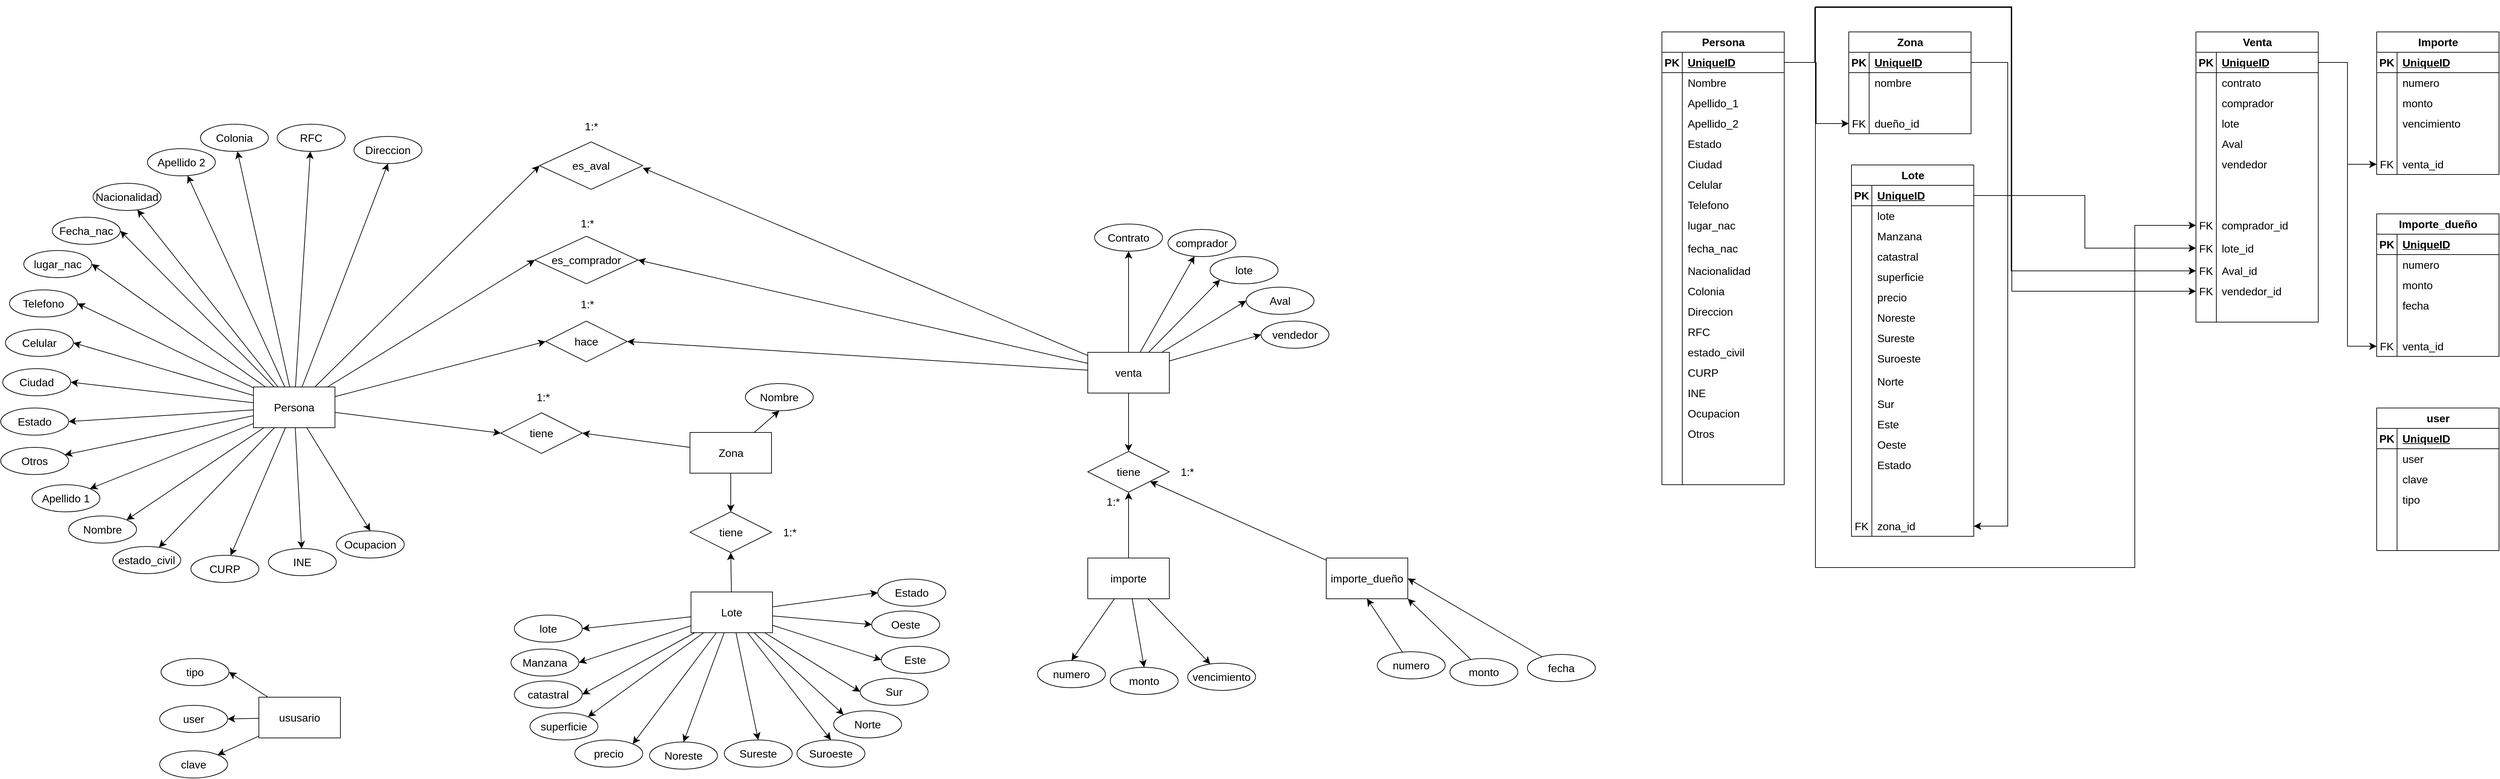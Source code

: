 <mxfile version="22.0.0" type="device">
  <diagram name="Página-1" id="OrzX9o1wLX1UXzqyo7gX">
    <mxGraphModel dx="2786" dy="1678" grid="0" gridSize="10" guides="1" tooltips="1" connect="1" arrows="1" fold="1" page="1" pageScale="1" pageWidth="4500" pageHeight="1500" math="0" shadow="0">
      <root>
        <mxCell id="0" />
        <mxCell id="1" parent="0" />
        <mxCell id="TNFtoqKleEMsapB4Ot_3-25" style="edgeStyle=none;curved=1;rounded=0;orthogonalLoop=1;jettySize=auto;html=1;entryX=0.5;entryY=0;entryDx=0;entryDy=0;fontSize=12;startSize=8;endSize=8;" edge="1" parent="1" source="TNFtoqKleEMsapB4Ot_3-1" target="TNFtoqKleEMsapB4Ot_3-18">
          <mxGeometry relative="1" as="geometry" />
        </mxCell>
        <mxCell id="TNFtoqKleEMsapB4Ot_3-26" style="edgeStyle=none;curved=1;rounded=0;orthogonalLoop=1;jettySize=auto;html=1;fontSize=12;startSize=8;endSize=8;" edge="1" parent="1" source="TNFtoqKleEMsapB4Ot_3-1" target="TNFtoqKleEMsapB4Ot_3-23">
          <mxGeometry relative="1" as="geometry" />
        </mxCell>
        <mxCell id="TNFtoqKleEMsapB4Ot_3-27" style="edgeStyle=none;curved=1;rounded=0;orthogonalLoop=1;jettySize=auto;html=1;fontSize=12;startSize=8;endSize=8;" edge="1" parent="1" source="TNFtoqKleEMsapB4Ot_3-1" target="TNFtoqKleEMsapB4Ot_3-22">
          <mxGeometry relative="1" as="geometry" />
        </mxCell>
        <mxCell id="TNFtoqKleEMsapB4Ot_3-28" style="edgeStyle=none;curved=1;rounded=0;orthogonalLoop=1;jettySize=auto;html=1;fontSize=12;startSize=8;endSize=8;" edge="1" parent="1" source="TNFtoqKleEMsapB4Ot_3-1" target="TNFtoqKleEMsapB4Ot_3-17">
          <mxGeometry relative="1" as="geometry" />
        </mxCell>
        <mxCell id="TNFtoqKleEMsapB4Ot_3-29" style="edgeStyle=none;curved=1;rounded=0;orthogonalLoop=1;jettySize=auto;html=1;entryX=1;entryY=0;entryDx=0;entryDy=0;fontSize=12;startSize=8;endSize=8;" edge="1" parent="1" source="TNFtoqKleEMsapB4Ot_3-1" target="TNFtoqKleEMsapB4Ot_3-6">
          <mxGeometry relative="1" as="geometry" />
        </mxCell>
        <mxCell id="TNFtoqKleEMsapB4Ot_3-30" style="edgeStyle=none;curved=1;rounded=0;orthogonalLoop=1;jettySize=auto;html=1;fontSize=12;startSize=8;endSize=8;" edge="1" parent="1" source="TNFtoqKleEMsapB4Ot_3-1" target="TNFtoqKleEMsapB4Ot_3-7">
          <mxGeometry relative="1" as="geometry" />
        </mxCell>
        <mxCell id="TNFtoqKleEMsapB4Ot_3-31" style="edgeStyle=none;curved=1;rounded=0;orthogonalLoop=1;jettySize=auto;html=1;fontSize=12;startSize=8;endSize=8;" edge="1" parent="1" source="TNFtoqKleEMsapB4Ot_3-1" target="TNFtoqKleEMsapB4Ot_3-16">
          <mxGeometry relative="1" as="geometry" />
        </mxCell>
        <mxCell id="TNFtoqKleEMsapB4Ot_3-32" style="edgeStyle=none;curved=1;rounded=0;orthogonalLoop=1;jettySize=auto;html=1;entryX=1;entryY=0.5;entryDx=0;entryDy=0;fontSize=12;startSize=8;endSize=8;" edge="1" parent="1" source="TNFtoqKleEMsapB4Ot_3-1" target="TNFtoqKleEMsapB4Ot_3-15">
          <mxGeometry relative="1" as="geometry" />
        </mxCell>
        <mxCell id="TNFtoqKleEMsapB4Ot_3-33" style="edgeStyle=none;curved=1;rounded=0;orthogonalLoop=1;jettySize=auto;html=1;entryX=1;entryY=0.5;entryDx=0;entryDy=0;fontSize=12;startSize=8;endSize=8;" edge="1" parent="1" source="TNFtoqKleEMsapB4Ot_3-1" target="TNFtoqKleEMsapB4Ot_3-14">
          <mxGeometry relative="1" as="geometry" />
        </mxCell>
        <mxCell id="TNFtoqKleEMsapB4Ot_3-34" style="edgeStyle=none;curved=1;rounded=0;orthogonalLoop=1;jettySize=auto;html=1;entryX=1;entryY=0.5;entryDx=0;entryDy=0;fontSize=12;startSize=8;endSize=8;" edge="1" parent="1" source="TNFtoqKleEMsapB4Ot_3-1" target="TNFtoqKleEMsapB4Ot_3-8">
          <mxGeometry relative="1" as="geometry" />
        </mxCell>
        <mxCell id="TNFtoqKleEMsapB4Ot_3-35" style="edgeStyle=none;curved=1;rounded=0;orthogonalLoop=1;jettySize=auto;html=1;entryX=1;entryY=0.5;entryDx=0;entryDy=0;fontSize=12;startSize=8;endSize=8;" edge="1" parent="1" source="TNFtoqKleEMsapB4Ot_3-1" target="TNFtoqKleEMsapB4Ot_3-9">
          <mxGeometry relative="1" as="geometry" />
        </mxCell>
        <mxCell id="TNFtoqKleEMsapB4Ot_3-36" style="edgeStyle=none;curved=1;rounded=0;orthogonalLoop=1;jettySize=auto;html=1;entryX=1;entryY=0.5;entryDx=0;entryDy=0;fontSize=12;startSize=8;endSize=8;" edge="1" parent="1" source="TNFtoqKleEMsapB4Ot_3-1" target="TNFtoqKleEMsapB4Ot_3-13">
          <mxGeometry relative="1" as="geometry" />
        </mxCell>
        <mxCell id="TNFtoqKleEMsapB4Ot_3-37" style="edgeStyle=none;curved=1;rounded=0;orthogonalLoop=1;jettySize=auto;html=1;entryX=1;entryY=0.5;entryDx=0;entryDy=0;fontSize=12;startSize=8;endSize=8;" edge="1" parent="1" source="TNFtoqKleEMsapB4Ot_3-1" target="TNFtoqKleEMsapB4Ot_3-12">
          <mxGeometry relative="1" as="geometry" />
        </mxCell>
        <mxCell id="TNFtoqKleEMsapB4Ot_3-38" style="edgeStyle=none;curved=1;rounded=0;orthogonalLoop=1;jettySize=auto;html=1;fontSize=12;startSize=8;endSize=8;" edge="1" parent="1" source="TNFtoqKleEMsapB4Ot_3-1" target="TNFtoqKleEMsapB4Ot_3-11">
          <mxGeometry relative="1" as="geometry" />
        </mxCell>
        <mxCell id="TNFtoqKleEMsapB4Ot_3-39" style="edgeStyle=none;curved=1;rounded=0;orthogonalLoop=1;jettySize=auto;html=1;fontSize=12;startSize=8;endSize=8;" edge="1" parent="1" source="TNFtoqKleEMsapB4Ot_3-1" target="TNFtoqKleEMsapB4Ot_3-10">
          <mxGeometry relative="1" as="geometry" />
        </mxCell>
        <mxCell id="TNFtoqKleEMsapB4Ot_3-40" style="edgeStyle=none;curved=1;rounded=0;orthogonalLoop=1;jettySize=auto;html=1;fontSize=12;startSize=8;endSize=8;" edge="1" parent="1" source="TNFtoqKleEMsapB4Ot_3-1" target="TNFtoqKleEMsapB4Ot_3-20">
          <mxGeometry relative="1" as="geometry" />
        </mxCell>
        <mxCell id="TNFtoqKleEMsapB4Ot_3-41" style="edgeStyle=none;curved=1;rounded=0;orthogonalLoop=1;jettySize=auto;html=1;fontSize=12;startSize=8;endSize=8;" edge="1" parent="1" source="TNFtoqKleEMsapB4Ot_3-1" target="TNFtoqKleEMsapB4Ot_3-21">
          <mxGeometry relative="1" as="geometry" />
        </mxCell>
        <mxCell id="TNFtoqKleEMsapB4Ot_3-42" style="edgeStyle=none;curved=1;rounded=0;orthogonalLoop=1;jettySize=auto;html=1;entryX=0.5;entryY=1;entryDx=0;entryDy=0;fontSize=12;startSize=8;endSize=8;" edge="1" parent="1" source="TNFtoqKleEMsapB4Ot_3-1" target="TNFtoqKleEMsapB4Ot_3-19">
          <mxGeometry relative="1" as="geometry" />
        </mxCell>
        <mxCell id="TNFtoqKleEMsapB4Ot_3-92" style="edgeStyle=none;curved=1;rounded=0;orthogonalLoop=1;jettySize=auto;html=1;entryX=0;entryY=0.5;entryDx=0;entryDy=0;fontSize=12;startSize=8;endSize=8;" edge="1" parent="1" source="TNFtoqKleEMsapB4Ot_3-1" target="TNFtoqKleEMsapB4Ot_3-87">
          <mxGeometry relative="1" as="geometry" />
        </mxCell>
        <mxCell id="TNFtoqKleEMsapB4Ot_3-96" style="edgeStyle=none;curved=1;rounded=0;orthogonalLoop=1;jettySize=auto;html=1;entryX=0;entryY=0.5;entryDx=0;entryDy=0;fontSize=12;startSize=8;endSize=8;" edge="1" parent="1" source="TNFtoqKleEMsapB4Ot_3-1" target="TNFtoqKleEMsapB4Ot_3-95">
          <mxGeometry relative="1" as="geometry" />
        </mxCell>
        <mxCell id="TNFtoqKleEMsapB4Ot_3-99" style="edgeStyle=none;curved=1;rounded=0;orthogonalLoop=1;jettySize=auto;html=1;entryX=0;entryY=0.5;entryDx=0;entryDy=0;fontSize=12;startSize=8;endSize=8;" edge="1" parent="1" source="TNFtoqKleEMsapB4Ot_3-1" target="TNFtoqKleEMsapB4Ot_3-86">
          <mxGeometry relative="1" as="geometry" />
        </mxCell>
        <mxCell id="TNFtoqKleEMsapB4Ot_3-104" style="edgeStyle=none;curved=1;rounded=0;orthogonalLoop=1;jettySize=auto;html=1;entryX=0;entryY=0.5;entryDx=0;entryDy=0;fontSize=12;startSize=8;endSize=8;" edge="1" parent="1" source="TNFtoqKleEMsapB4Ot_3-1" target="TNFtoqKleEMsapB4Ot_3-85">
          <mxGeometry relative="1" as="geometry" />
        </mxCell>
        <mxCell id="TNFtoqKleEMsapB4Ot_3-1" value="Persona" style="rounded=0;whiteSpace=wrap;html=1;fontSize=16;" vertex="1" parent="1">
          <mxGeometry x="589" y="602" width="120" height="60" as="geometry" />
        </mxCell>
        <mxCell id="TNFtoqKleEMsapB4Ot_3-102" style="edgeStyle=none;curved=1;rounded=0;orthogonalLoop=1;jettySize=auto;html=1;entryX=0.5;entryY=1;entryDx=0;entryDy=0;fontSize=12;startSize=8;endSize=8;" edge="1" parent="1" source="TNFtoqKleEMsapB4Ot_3-2" target="TNFtoqKleEMsapB4Ot_3-44">
          <mxGeometry relative="1" as="geometry" />
        </mxCell>
        <mxCell id="TNFtoqKleEMsapB4Ot_3-105" style="edgeStyle=none;curved=1;rounded=0;orthogonalLoop=1;jettySize=auto;html=1;entryX=1;entryY=0.5;entryDx=0;entryDy=0;fontSize=12;startSize=8;endSize=8;" edge="1" parent="1" source="TNFtoqKleEMsapB4Ot_3-2" target="TNFtoqKleEMsapB4Ot_3-85">
          <mxGeometry relative="1" as="geometry" />
        </mxCell>
        <mxCell id="TNFtoqKleEMsapB4Ot_3-107" style="edgeStyle=none;curved=1;rounded=0;orthogonalLoop=1;jettySize=auto;html=1;entryX=0.5;entryY=0;entryDx=0;entryDy=0;fontSize=12;startSize=8;endSize=8;" edge="1" parent="1" source="TNFtoqKleEMsapB4Ot_3-2" target="TNFtoqKleEMsapB4Ot_3-106">
          <mxGeometry relative="1" as="geometry" />
        </mxCell>
        <mxCell id="TNFtoqKleEMsapB4Ot_3-2" value="Zona" style="rounded=0;whiteSpace=wrap;html=1;fontSize=16;" vertex="1" parent="1">
          <mxGeometry x="1231.5" y="669" width="120" height="60" as="geometry" />
        </mxCell>
        <mxCell id="TNFtoqKleEMsapB4Ot_3-61" style="edgeStyle=none;curved=1;rounded=0;orthogonalLoop=1;jettySize=auto;html=1;entryX=1;entryY=0.5;entryDx=0;entryDy=0;fontSize=12;startSize=8;endSize=8;" edge="1" parent="1" source="TNFtoqKleEMsapB4Ot_3-4" target="TNFtoqKleEMsapB4Ot_3-48">
          <mxGeometry relative="1" as="geometry" />
        </mxCell>
        <mxCell id="TNFtoqKleEMsapB4Ot_3-62" style="edgeStyle=none;curved=1;rounded=0;orthogonalLoop=1;jettySize=auto;html=1;entryX=1;entryY=0.5;entryDx=0;entryDy=0;fontSize=12;startSize=8;endSize=8;" edge="1" parent="1" source="TNFtoqKleEMsapB4Ot_3-4" target="TNFtoqKleEMsapB4Ot_3-49">
          <mxGeometry relative="1" as="geometry" />
        </mxCell>
        <mxCell id="TNFtoqKleEMsapB4Ot_3-63" style="edgeStyle=none;curved=1;rounded=0;orthogonalLoop=1;jettySize=auto;html=1;entryX=1;entryY=0.5;entryDx=0;entryDy=0;fontSize=12;startSize=8;endSize=8;" edge="1" parent="1" source="TNFtoqKleEMsapB4Ot_3-4" target="TNFtoqKleEMsapB4Ot_3-50">
          <mxGeometry relative="1" as="geometry" />
        </mxCell>
        <mxCell id="TNFtoqKleEMsapB4Ot_3-64" style="edgeStyle=none;curved=1;rounded=0;orthogonalLoop=1;jettySize=auto;html=1;entryX=1;entryY=0;entryDx=0;entryDy=0;fontSize=12;startSize=8;endSize=8;" edge="1" parent="1" source="TNFtoqKleEMsapB4Ot_3-4" target="TNFtoqKleEMsapB4Ot_3-51">
          <mxGeometry relative="1" as="geometry" />
        </mxCell>
        <mxCell id="TNFtoqKleEMsapB4Ot_3-65" style="edgeStyle=none;curved=1;rounded=0;orthogonalLoop=1;jettySize=auto;html=1;entryX=1;entryY=0;entryDx=0;entryDy=0;fontSize=12;startSize=8;endSize=8;" edge="1" parent="1" source="TNFtoqKleEMsapB4Ot_3-4" target="TNFtoqKleEMsapB4Ot_3-52">
          <mxGeometry relative="1" as="geometry" />
        </mxCell>
        <mxCell id="TNFtoqKleEMsapB4Ot_3-66" style="edgeStyle=none;curved=1;rounded=0;orthogonalLoop=1;jettySize=auto;html=1;entryX=0.5;entryY=0;entryDx=0;entryDy=0;fontSize=12;startSize=8;endSize=8;" edge="1" parent="1" source="TNFtoqKleEMsapB4Ot_3-4" target="TNFtoqKleEMsapB4Ot_3-53">
          <mxGeometry relative="1" as="geometry" />
        </mxCell>
        <mxCell id="TNFtoqKleEMsapB4Ot_3-67" style="edgeStyle=none;curved=1;rounded=0;orthogonalLoop=1;jettySize=auto;html=1;entryX=0.5;entryY=0;entryDx=0;entryDy=0;fontSize=12;startSize=8;endSize=8;" edge="1" parent="1" source="TNFtoqKleEMsapB4Ot_3-4" target="TNFtoqKleEMsapB4Ot_3-54">
          <mxGeometry relative="1" as="geometry" />
        </mxCell>
        <mxCell id="TNFtoqKleEMsapB4Ot_3-68" style="edgeStyle=none;curved=1;rounded=0;orthogonalLoop=1;jettySize=auto;html=1;entryX=0.5;entryY=0;entryDx=0;entryDy=0;fontSize=12;startSize=8;endSize=8;" edge="1" parent="1" source="TNFtoqKleEMsapB4Ot_3-4" target="TNFtoqKleEMsapB4Ot_3-55">
          <mxGeometry relative="1" as="geometry" />
        </mxCell>
        <mxCell id="TNFtoqKleEMsapB4Ot_3-69" style="edgeStyle=none;curved=1;rounded=0;orthogonalLoop=1;jettySize=auto;html=1;entryX=0;entryY=0;entryDx=0;entryDy=0;fontSize=12;startSize=8;endSize=8;" edge="1" parent="1" source="TNFtoqKleEMsapB4Ot_3-4" target="TNFtoqKleEMsapB4Ot_3-56">
          <mxGeometry relative="1" as="geometry" />
        </mxCell>
        <mxCell id="TNFtoqKleEMsapB4Ot_3-70" style="edgeStyle=none;curved=1;rounded=0;orthogonalLoop=1;jettySize=auto;html=1;entryX=0;entryY=0.5;entryDx=0;entryDy=0;fontSize=12;startSize=8;endSize=8;" edge="1" parent="1" source="TNFtoqKleEMsapB4Ot_3-4" target="TNFtoqKleEMsapB4Ot_3-57">
          <mxGeometry relative="1" as="geometry" />
        </mxCell>
        <mxCell id="TNFtoqKleEMsapB4Ot_3-71" style="edgeStyle=none;curved=1;rounded=0;orthogonalLoop=1;jettySize=auto;html=1;entryX=0;entryY=0.5;entryDx=0;entryDy=0;fontSize=12;startSize=8;endSize=8;" edge="1" parent="1" source="TNFtoqKleEMsapB4Ot_3-4" target="TNFtoqKleEMsapB4Ot_3-58">
          <mxGeometry relative="1" as="geometry" />
        </mxCell>
        <mxCell id="TNFtoqKleEMsapB4Ot_3-72" style="edgeStyle=none;curved=1;rounded=0;orthogonalLoop=1;jettySize=auto;html=1;entryX=0;entryY=0.5;entryDx=0;entryDy=0;fontSize=12;startSize=8;endSize=8;" edge="1" parent="1" source="TNFtoqKleEMsapB4Ot_3-4" target="TNFtoqKleEMsapB4Ot_3-59">
          <mxGeometry relative="1" as="geometry" />
        </mxCell>
        <mxCell id="TNFtoqKleEMsapB4Ot_3-75" style="edgeStyle=none;curved=1;rounded=0;orthogonalLoop=1;jettySize=auto;html=1;entryX=0;entryY=0.5;entryDx=0;entryDy=0;fontSize=12;startSize=8;endSize=8;" edge="1" parent="1" source="TNFtoqKleEMsapB4Ot_3-4" target="TNFtoqKleEMsapB4Ot_3-73">
          <mxGeometry relative="1" as="geometry" />
        </mxCell>
        <mxCell id="TNFtoqKleEMsapB4Ot_3-108" style="edgeStyle=none;curved=1;rounded=0;orthogonalLoop=1;jettySize=auto;html=1;entryX=0.5;entryY=1;entryDx=0;entryDy=0;fontSize=12;startSize=8;endSize=8;" edge="1" parent="1" source="TNFtoqKleEMsapB4Ot_3-4" target="TNFtoqKleEMsapB4Ot_3-106">
          <mxGeometry relative="1" as="geometry" />
        </mxCell>
        <mxCell id="TNFtoqKleEMsapB4Ot_3-4" value="Lote" style="rounded=0;whiteSpace=wrap;html=1;fontSize=16;" vertex="1" parent="1">
          <mxGeometry x="1233" y="904" width="120" height="60" as="geometry" />
        </mxCell>
        <mxCell id="TNFtoqKleEMsapB4Ot_3-94" style="edgeStyle=none;curved=1;rounded=0;orthogonalLoop=1;jettySize=auto;html=1;entryX=1;entryY=0.5;entryDx=0;entryDy=0;fontSize=12;startSize=8;endSize=8;" edge="1" parent="1" source="TNFtoqKleEMsapB4Ot_3-5" target="TNFtoqKleEMsapB4Ot_3-87">
          <mxGeometry relative="1" as="geometry" />
        </mxCell>
        <mxCell id="TNFtoqKleEMsapB4Ot_3-100" style="edgeStyle=none;curved=1;rounded=0;orthogonalLoop=1;jettySize=auto;html=1;entryX=1;entryY=0.5;entryDx=0;entryDy=0;fontSize=12;startSize=8;endSize=8;" edge="1" parent="1" source="TNFtoqKleEMsapB4Ot_3-5" target="TNFtoqKleEMsapB4Ot_3-86">
          <mxGeometry relative="1" as="geometry" />
        </mxCell>
        <mxCell id="TNFtoqKleEMsapB4Ot_3-109" style="edgeStyle=none;curved=1;rounded=0;orthogonalLoop=1;jettySize=auto;html=1;entryX=0.5;entryY=1;entryDx=0;entryDy=0;fontSize=12;startSize=8;endSize=8;" edge="1" parent="1" source="TNFtoqKleEMsapB4Ot_3-5" target="TNFtoqKleEMsapB4Ot_3-76">
          <mxGeometry relative="1" as="geometry" />
        </mxCell>
        <mxCell id="TNFtoqKleEMsapB4Ot_3-110" style="edgeStyle=none;curved=1;rounded=0;orthogonalLoop=1;jettySize=auto;html=1;fontSize=12;startSize=8;endSize=8;" edge="1" parent="1" source="TNFtoqKleEMsapB4Ot_3-5" target="TNFtoqKleEMsapB4Ot_3-77">
          <mxGeometry relative="1" as="geometry" />
        </mxCell>
        <mxCell id="TNFtoqKleEMsapB4Ot_3-111" style="edgeStyle=none;curved=1;rounded=0;orthogonalLoop=1;jettySize=auto;html=1;entryX=0;entryY=1;entryDx=0;entryDy=0;fontSize=12;startSize=8;endSize=8;" edge="1" parent="1" source="TNFtoqKleEMsapB4Ot_3-5" target="TNFtoqKleEMsapB4Ot_3-78">
          <mxGeometry relative="1" as="geometry" />
        </mxCell>
        <mxCell id="TNFtoqKleEMsapB4Ot_3-112" style="edgeStyle=none;curved=1;rounded=0;orthogonalLoop=1;jettySize=auto;html=1;entryX=0;entryY=0.5;entryDx=0;entryDy=0;fontSize=12;startSize=8;endSize=8;" edge="1" parent="1" source="TNFtoqKleEMsapB4Ot_3-5" target="TNFtoqKleEMsapB4Ot_3-79">
          <mxGeometry relative="1" as="geometry" />
        </mxCell>
        <mxCell id="TNFtoqKleEMsapB4Ot_3-113" style="edgeStyle=none;curved=1;rounded=0;orthogonalLoop=1;jettySize=auto;html=1;entryX=0;entryY=0.5;entryDx=0;entryDy=0;fontSize=12;startSize=8;endSize=8;" edge="1" parent="1" source="TNFtoqKleEMsapB4Ot_3-5" target="TNFtoqKleEMsapB4Ot_3-98">
          <mxGeometry relative="1" as="geometry" />
        </mxCell>
        <mxCell id="TNFtoqKleEMsapB4Ot_3-116" style="edgeStyle=none;curved=1;rounded=0;orthogonalLoop=1;jettySize=auto;html=1;entryX=0.5;entryY=0;entryDx=0;entryDy=0;fontSize=12;startSize=8;endSize=8;" edge="1" parent="1" source="TNFtoqKleEMsapB4Ot_3-5" target="TNFtoqKleEMsapB4Ot_3-114">
          <mxGeometry relative="1" as="geometry" />
        </mxCell>
        <mxCell id="TNFtoqKleEMsapB4Ot_3-5" value="venta" style="rounded=0;whiteSpace=wrap;html=1;fontSize=16;" vertex="1" parent="1">
          <mxGeometry x="1817" y="551" width="120" height="60" as="geometry" />
        </mxCell>
        <mxCell id="TNFtoqKleEMsapB4Ot_3-6" value="Nombre" style="ellipse;whiteSpace=wrap;html=1;align=center;fontSize=16;" vertex="1" parent="1">
          <mxGeometry x="317" y="792" width="100" height="40" as="geometry" />
        </mxCell>
        <mxCell id="TNFtoqKleEMsapB4Ot_3-7" value="Apellido 1" style="ellipse;whiteSpace=wrap;html=1;align=center;fontSize=16;" vertex="1" parent="1">
          <mxGeometry x="263" y="746" width="100" height="40" as="geometry" />
        </mxCell>
        <mxCell id="TNFtoqKleEMsapB4Ot_3-8" value="Celular" style="ellipse;whiteSpace=wrap;html=1;align=center;fontSize=16;" vertex="1" parent="1">
          <mxGeometry x="224" y="517" width="100" height="40" as="geometry" />
        </mxCell>
        <mxCell id="TNFtoqKleEMsapB4Ot_3-9" value="Telefono" style="ellipse;whiteSpace=wrap;html=1;align=center;fontSize=16;" vertex="1" parent="1">
          <mxGeometry x="230" y="459" width="100" height="40" as="geometry" />
        </mxCell>
        <mxCell id="TNFtoqKleEMsapB4Ot_3-10" value="Apellido 2" style="ellipse;whiteSpace=wrap;html=1;align=center;fontSize=16;" vertex="1" parent="1">
          <mxGeometry x="433" y="251" width="100" height="40" as="geometry" />
        </mxCell>
        <mxCell id="TNFtoqKleEMsapB4Ot_3-11" value="Nacionalidad" style="ellipse;whiteSpace=wrap;html=1;align=center;fontSize=16;" vertex="1" parent="1">
          <mxGeometry x="353" y="302" width="100" height="40" as="geometry" />
        </mxCell>
        <mxCell id="TNFtoqKleEMsapB4Ot_3-12" value="Fecha_nac" style="ellipse;whiteSpace=wrap;html=1;align=center;fontSize=16;" vertex="1" parent="1">
          <mxGeometry x="293" y="352" width="100" height="40" as="geometry" />
        </mxCell>
        <mxCell id="TNFtoqKleEMsapB4Ot_3-13" value="lugar_nac" style="ellipse;whiteSpace=wrap;html=1;align=center;fontSize=16;" vertex="1" parent="1">
          <mxGeometry x="251" y="401" width="100" height="40" as="geometry" />
        </mxCell>
        <mxCell id="TNFtoqKleEMsapB4Ot_3-14" value="Ciudad" style="ellipse;whiteSpace=wrap;html=1;align=center;fontSize=16;" vertex="1" parent="1">
          <mxGeometry x="220" y="575" width="100" height="40" as="geometry" />
        </mxCell>
        <mxCell id="TNFtoqKleEMsapB4Ot_3-15" value="Estado" style="ellipse;whiteSpace=wrap;html=1;align=center;fontSize=16;" vertex="1" parent="1">
          <mxGeometry x="217" y="633" width="100" height="40" as="geometry" />
        </mxCell>
        <mxCell id="TNFtoqKleEMsapB4Ot_3-16" value="Otros" style="ellipse;whiteSpace=wrap;html=1;align=center;fontSize=16;" vertex="1" parent="1">
          <mxGeometry x="217" y="691" width="100" height="40" as="geometry" />
        </mxCell>
        <mxCell id="TNFtoqKleEMsapB4Ot_3-17" value="estado_civil" style="ellipse;whiteSpace=wrap;html=1;align=center;fontSize=16;" vertex="1" parent="1">
          <mxGeometry x="382" y="837" width="100" height="40" as="geometry" />
        </mxCell>
        <mxCell id="TNFtoqKleEMsapB4Ot_3-18" value="Ocupacion" style="ellipse;whiteSpace=wrap;html=1;align=center;fontSize=16;" vertex="1" parent="1">
          <mxGeometry x="711" y="814" width="100" height="40" as="geometry" />
        </mxCell>
        <mxCell id="TNFtoqKleEMsapB4Ot_3-19" value="Direccion" style="ellipse;whiteSpace=wrap;html=1;align=center;fontSize=16;" vertex="1" parent="1">
          <mxGeometry x="737" y="233" width="100" height="40" as="geometry" />
        </mxCell>
        <mxCell id="TNFtoqKleEMsapB4Ot_3-20" value="Colonia" style="ellipse;whiteSpace=wrap;html=1;align=center;fontSize=16;" vertex="1" parent="1">
          <mxGeometry x="511" y="215" width="100" height="40" as="geometry" />
        </mxCell>
        <mxCell id="TNFtoqKleEMsapB4Ot_3-21" value="RFC" style="ellipse;whiteSpace=wrap;html=1;align=center;fontSize=16;" vertex="1" parent="1">
          <mxGeometry x="624" y="215" width="100" height="40" as="geometry" />
        </mxCell>
        <mxCell id="TNFtoqKleEMsapB4Ot_3-22" value="CURP" style="ellipse;whiteSpace=wrap;html=1;align=center;fontSize=16;" vertex="1" parent="1">
          <mxGeometry x="497" y="850" width="100" height="40" as="geometry" />
        </mxCell>
        <mxCell id="TNFtoqKleEMsapB4Ot_3-23" value="INE" style="ellipse;whiteSpace=wrap;html=1;align=center;fontSize=16;" vertex="1" parent="1">
          <mxGeometry x="611" y="840" width="100" height="40" as="geometry" />
        </mxCell>
        <mxCell id="TNFtoqKleEMsapB4Ot_3-44" value="Nombre" style="ellipse;whiteSpace=wrap;html=1;align=center;fontSize=16;" vertex="1" parent="1">
          <mxGeometry x="1313" y="597" width="100" height="40" as="geometry" />
        </mxCell>
        <mxCell id="TNFtoqKleEMsapB4Ot_3-48" value="lote" style="ellipse;whiteSpace=wrap;html=1;align=center;fontSize=16;" vertex="1" parent="1">
          <mxGeometry x="973" y="938" width="100" height="40" as="geometry" />
        </mxCell>
        <mxCell id="TNFtoqKleEMsapB4Ot_3-49" value="Manzana" style="ellipse;whiteSpace=wrap;html=1;align=center;fontSize=16;" vertex="1" parent="1">
          <mxGeometry x="968" y="988" width="100" height="40" as="geometry" />
        </mxCell>
        <mxCell id="TNFtoqKleEMsapB4Ot_3-50" value="catastral" style="ellipse;whiteSpace=wrap;html=1;align=center;fontSize=16;" vertex="1" parent="1">
          <mxGeometry x="973" y="1035" width="100" height="40" as="geometry" />
        </mxCell>
        <mxCell id="TNFtoqKleEMsapB4Ot_3-51" value="superficie" style="ellipse;whiteSpace=wrap;html=1;align=center;fontSize=16;" vertex="1" parent="1">
          <mxGeometry x="996" y="1082" width="100" height="40" as="geometry" />
        </mxCell>
        <mxCell id="TNFtoqKleEMsapB4Ot_3-52" value="precio" style="ellipse;whiteSpace=wrap;html=1;align=center;fontSize=16;" vertex="1" parent="1">
          <mxGeometry x="1062" y="1122" width="100" height="40" as="geometry" />
        </mxCell>
        <mxCell id="TNFtoqKleEMsapB4Ot_3-53" value="Noreste" style="ellipse;whiteSpace=wrap;html=1;align=center;fontSize=16;" vertex="1" parent="1">
          <mxGeometry x="1172" y="1125" width="100" height="40" as="geometry" />
        </mxCell>
        <mxCell id="TNFtoqKleEMsapB4Ot_3-54" value="Sureste" style="ellipse;whiteSpace=wrap;html=1;align=center;fontSize=16;" vertex="1" parent="1">
          <mxGeometry x="1282" y="1122" width="100" height="40" as="geometry" />
        </mxCell>
        <mxCell id="TNFtoqKleEMsapB4Ot_3-55" value="Suroeste" style="ellipse;whiteSpace=wrap;html=1;align=center;fontSize=16;" vertex="1" parent="1">
          <mxGeometry x="1389" y="1122" width="100" height="40" as="geometry" />
        </mxCell>
        <mxCell id="TNFtoqKleEMsapB4Ot_3-56" value="Norte" style="ellipse;whiteSpace=wrap;html=1;align=center;fontSize=16;" vertex="1" parent="1">
          <mxGeometry x="1443" y="1079" width="100" height="40" as="geometry" />
        </mxCell>
        <mxCell id="TNFtoqKleEMsapB4Ot_3-57" value="Sur" style="ellipse;whiteSpace=wrap;html=1;align=center;fontSize=16;" vertex="1" parent="1">
          <mxGeometry x="1482" y="1031" width="100" height="40" as="geometry" />
        </mxCell>
        <mxCell id="TNFtoqKleEMsapB4Ot_3-58" value="Este" style="ellipse;whiteSpace=wrap;html=1;align=center;fontSize=16;" vertex="1" parent="1">
          <mxGeometry x="1513" y="984" width="100" height="40" as="geometry" />
        </mxCell>
        <mxCell id="TNFtoqKleEMsapB4Ot_3-59" value="Oeste" style="ellipse;whiteSpace=wrap;html=1;align=center;fontSize=16;" vertex="1" parent="1">
          <mxGeometry x="1499" y="932" width="100" height="40" as="geometry" />
        </mxCell>
        <mxCell id="TNFtoqKleEMsapB4Ot_3-73" value="Estado" style="ellipse;whiteSpace=wrap;html=1;align=center;fontSize=16;" vertex="1" parent="1">
          <mxGeometry x="1508" y="885" width="100" height="40" as="geometry" />
        </mxCell>
        <mxCell id="TNFtoqKleEMsapB4Ot_3-76" value="Contrato" style="ellipse;whiteSpace=wrap;html=1;align=center;fontSize=16;" vertex="1" parent="1">
          <mxGeometry x="1827" y="362" width="100" height="40" as="geometry" />
        </mxCell>
        <mxCell id="TNFtoqKleEMsapB4Ot_3-77" value="comprador" style="ellipse;whiteSpace=wrap;html=1;align=center;fontSize=16;" vertex="1" parent="1">
          <mxGeometry x="1935" y="370" width="100" height="40" as="geometry" />
        </mxCell>
        <mxCell id="TNFtoqKleEMsapB4Ot_3-78" value="lote" style="ellipse;whiteSpace=wrap;html=1;align=center;fontSize=16;" vertex="1" parent="1">
          <mxGeometry x="1997" y="410" width="100" height="40" as="geometry" />
        </mxCell>
        <mxCell id="TNFtoqKleEMsapB4Ot_3-79" value="Aval" style="ellipse;whiteSpace=wrap;html=1;align=center;fontSize=16;" vertex="1" parent="1">
          <mxGeometry x="2050" y="455" width="100" height="40" as="geometry" />
        </mxCell>
        <mxCell id="TNFtoqKleEMsapB4Ot_3-115" style="edgeStyle=none;curved=1;rounded=0;orthogonalLoop=1;jettySize=auto;html=1;entryX=0.5;entryY=1;entryDx=0;entryDy=0;fontSize=12;startSize=8;endSize=8;" edge="1" parent="1" source="TNFtoqKleEMsapB4Ot_3-80" target="TNFtoqKleEMsapB4Ot_3-114">
          <mxGeometry relative="1" as="geometry" />
        </mxCell>
        <mxCell id="TNFtoqKleEMsapB4Ot_3-117" style="edgeStyle=none;curved=1;rounded=0;orthogonalLoop=1;jettySize=auto;html=1;entryX=0.5;entryY=0;entryDx=0;entryDy=0;fontSize=12;startSize=8;endSize=8;" edge="1" parent="1" source="TNFtoqKleEMsapB4Ot_3-80" target="TNFtoqKleEMsapB4Ot_3-84">
          <mxGeometry relative="1" as="geometry" />
        </mxCell>
        <mxCell id="TNFtoqKleEMsapB4Ot_3-118" style="edgeStyle=none;curved=1;rounded=0;orthogonalLoop=1;jettySize=auto;html=1;entryX=0.5;entryY=0;entryDx=0;entryDy=0;fontSize=12;startSize=8;endSize=8;" edge="1" parent="1" source="TNFtoqKleEMsapB4Ot_3-80" target="TNFtoqKleEMsapB4Ot_3-81">
          <mxGeometry relative="1" as="geometry" />
        </mxCell>
        <mxCell id="TNFtoqKleEMsapB4Ot_3-80" value="importe" style="rounded=0;whiteSpace=wrap;html=1;fontSize=16;" vertex="1" parent="1">
          <mxGeometry x="1817" y="854" width="120" height="60" as="geometry" />
        </mxCell>
        <mxCell id="TNFtoqKleEMsapB4Ot_3-81" value="monto" style="ellipse;whiteSpace=wrap;html=1;align=center;fontSize=16;" vertex="1" parent="1">
          <mxGeometry x="1850" y="1015" width="100" height="40" as="geometry" />
        </mxCell>
        <mxCell id="TNFtoqKleEMsapB4Ot_3-82" value="vencimiento" style="ellipse;whiteSpace=wrap;html=1;align=center;fontSize=16;" vertex="1" parent="1">
          <mxGeometry x="1964" y="1009" width="100" height="40" as="geometry" />
        </mxCell>
        <mxCell id="TNFtoqKleEMsapB4Ot_3-84" value="numero" style="ellipse;whiteSpace=wrap;html=1;align=center;fontSize=16;" vertex="1" parent="1">
          <mxGeometry x="1743" y="1005" width="100" height="40" as="geometry" />
        </mxCell>
        <mxCell id="TNFtoqKleEMsapB4Ot_3-85" value="tiene" style="shape=rhombus;perimeter=rhombusPerimeter;whiteSpace=wrap;html=1;align=center;fontSize=16;" vertex="1" parent="1">
          <mxGeometry x="953" y="640" width="120" height="60" as="geometry" />
        </mxCell>
        <mxCell id="TNFtoqKleEMsapB4Ot_3-86" value="hace" style="shape=rhombus;perimeter=rhombusPerimeter;whiteSpace=wrap;html=1;align=center;fontSize=16;" vertex="1" parent="1">
          <mxGeometry x="1019" y="505" width="120" height="60" as="geometry" />
        </mxCell>
        <mxCell id="TNFtoqKleEMsapB4Ot_3-87" value="es_comprador" style="shape=rhombus;perimeter=rhombusPerimeter;whiteSpace=wrap;html=1;align=center;fontSize=16;" vertex="1" parent="1">
          <mxGeometry x="1003" y="380" width="152" height="70" as="geometry" />
        </mxCell>
        <mxCell id="TNFtoqKleEMsapB4Ot_3-95" value="es_aval" style="shape=rhombus;perimeter=rhombusPerimeter;whiteSpace=wrap;html=1;align=center;fontSize=16;" vertex="1" parent="1">
          <mxGeometry x="1010" y="241" width="152" height="70" as="geometry" />
        </mxCell>
        <mxCell id="TNFtoqKleEMsapB4Ot_3-97" style="edgeStyle=none;curved=1;rounded=0;orthogonalLoop=1;jettySize=auto;html=1;entryX=1;entryY=0.548;entryDx=0;entryDy=0;entryPerimeter=0;fontSize=12;startSize=8;endSize=8;" edge="1" parent="1" source="TNFtoqKleEMsapB4Ot_3-5" target="TNFtoqKleEMsapB4Ot_3-95">
          <mxGeometry relative="1" as="geometry" />
        </mxCell>
        <mxCell id="TNFtoqKleEMsapB4Ot_3-98" value="vendedor" style="ellipse;whiteSpace=wrap;html=1;align=center;fontSize=16;" vertex="1" parent="1">
          <mxGeometry x="2072" y="505" width="100" height="40" as="geometry" />
        </mxCell>
        <mxCell id="TNFtoqKleEMsapB4Ot_3-106" value="tiene" style="shape=rhombus;perimeter=rhombusPerimeter;whiteSpace=wrap;html=1;align=center;fontSize=16;" vertex="1" parent="1">
          <mxGeometry x="1231.5" y="786" width="120" height="60" as="geometry" />
        </mxCell>
        <mxCell id="TNFtoqKleEMsapB4Ot_3-114" value="tiene" style="shape=rhombus;perimeter=rhombusPerimeter;whiteSpace=wrap;html=1;align=center;fontSize=16;" vertex="1" parent="1">
          <mxGeometry x="1817" y="697" width="120" height="60" as="geometry" />
        </mxCell>
        <mxCell id="TNFtoqKleEMsapB4Ot_3-119" style="edgeStyle=none;curved=1;rounded=0;orthogonalLoop=1;jettySize=auto;html=1;entryX=0.333;entryY=0.029;entryDx=0;entryDy=0;entryPerimeter=0;fontSize=12;startSize=8;endSize=8;" edge="1" parent="1" source="TNFtoqKleEMsapB4Ot_3-80" target="TNFtoqKleEMsapB4Ot_3-82">
          <mxGeometry relative="1" as="geometry" />
        </mxCell>
        <mxCell id="TNFtoqKleEMsapB4Ot_3-120" value="1:*" style="text;html=1;align=center;verticalAlign=middle;resizable=0;points=[];autosize=1;strokeColor=none;fillColor=none;fontSize=16;" vertex="1" parent="1">
          <mxGeometry x="996" y="601.5" width="38" height="31" as="geometry" />
        </mxCell>
        <mxCell id="TNFtoqKleEMsapB4Ot_3-121" value="1:*" style="text;html=1;align=center;verticalAlign=middle;resizable=0;points=[];autosize=1;strokeColor=none;fillColor=none;fontSize=16;" vertex="1" parent="1">
          <mxGeometry x="1061" y="464" width="38" height="31" as="geometry" />
        </mxCell>
        <mxCell id="TNFtoqKleEMsapB4Ot_3-122" value="1:*" style="text;html=1;align=center;verticalAlign=middle;resizable=0;points=[];autosize=1;strokeColor=none;fillColor=none;fontSize=16;" vertex="1" parent="1">
          <mxGeometry x="1060.5" y="345" width="38" height="31" as="geometry" />
        </mxCell>
        <mxCell id="TNFtoqKleEMsapB4Ot_3-123" value="1:*" style="text;html=1;align=center;verticalAlign=middle;resizable=0;points=[];autosize=1;strokeColor=none;fillColor=none;fontSize=16;" vertex="1" parent="1">
          <mxGeometry x="1067" y="202" width="38" height="31" as="geometry" />
        </mxCell>
        <mxCell id="TNFtoqKleEMsapB4Ot_3-124" value="1:*" style="text;html=1;align=center;verticalAlign=middle;resizable=0;points=[];autosize=1;strokeColor=none;fillColor=none;fontSize=16;" vertex="1" parent="1">
          <mxGeometry x="1359" y="800.5" width="38" height="31" as="geometry" />
        </mxCell>
        <mxCell id="TNFtoqKleEMsapB4Ot_3-125" value="1:*" style="text;html=1;align=center;verticalAlign=middle;resizable=0;points=[];autosize=1;strokeColor=none;fillColor=none;fontSize=16;" vertex="1" parent="1">
          <mxGeometry x="1944" y="711.5" width="38" height="31" as="geometry" />
        </mxCell>
        <mxCell id="TNFtoqKleEMsapB4Ot_3-128" style="edgeStyle=none;curved=1;rounded=0;orthogonalLoop=1;jettySize=auto;html=1;fontSize=12;startSize=8;endSize=8;" edge="1" parent="1" source="TNFtoqKleEMsapB4Ot_3-126" target="TNFtoqKleEMsapB4Ot_3-114">
          <mxGeometry relative="1" as="geometry" />
        </mxCell>
        <mxCell id="TNFtoqKleEMsapB4Ot_3-126" value="importe_dueño" style="rounded=0;whiteSpace=wrap;html=1;fontSize=16;" vertex="1" parent="1">
          <mxGeometry x="2168" y="854" width="120" height="60" as="geometry" />
        </mxCell>
        <mxCell id="TNFtoqKleEMsapB4Ot_3-133" style="edgeStyle=none;curved=1;rounded=0;orthogonalLoop=1;jettySize=auto;html=1;entryX=1;entryY=1;entryDx=0;entryDy=0;fontSize=12;startSize=8;endSize=8;" edge="1" parent="1" source="TNFtoqKleEMsapB4Ot_3-129" target="TNFtoqKleEMsapB4Ot_3-126">
          <mxGeometry relative="1" as="geometry" />
        </mxCell>
        <mxCell id="TNFtoqKleEMsapB4Ot_3-129" value="monto" style="ellipse;whiteSpace=wrap;html=1;align=center;fontSize=16;" vertex="1" parent="1">
          <mxGeometry x="2350" y="1002" width="100" height="40" as="geometry" />
        </mxCell>
        <mxCell id="TNFtoqKleEMsapB4Ot_3-134" style="edgeStyle=none;curved=1;rounded=0;orthogonalLoop=1;jettySize=auto;html=1;entryX=1;entryY=0.5;entryDx=0;entryDy=0;fontSize=12;startSize=8;endSize=8;" edge="1" parent="1" source="TNFtoqKleEMsapB4Ot_3-130" target="TNFtoqKleEMsapB4Ot_3-126">
          <mxGeometry relative="1" as="geometry" />
        </mxCell>
        <mxCell id="TNFtoqKleEMsapB4Ot_3-130" value="fecha" style="ellipse;whiteSpace=wrap;html=1;align=center;fontSize=16;" vertex="1" parent="1">
          <mxGeometry x="2464" y="996" width="100" height="40" as="geometry" />
        </mxCell>
        <mxCell id="TNFtoqKleEMsapB4Ot_3-132" style="edgeStyle=none;curved=1;rounded=0;orthogonalLoop=1;jettySize=auto;html=1;entryX=0.5;entryY=1;entryDx=0;entryDy=0;fontSize=12;startSize=8;endSize=8;" edge="1" parent="1" source="TNFtoqKleEMsapB4Ot_3-131" target="TNFtoqKleEMsapB4Ot_3-126">
          <mxGeometry relative="1" as="geometry" />
        </mxCell>
        <mxCell id="TNFtoqKleEMsapB4Ot_3-131" value="numero" style="ellipse;whiteSpace=wrap;html=1;align=center;fontSize=16;" vertex="1" parent="1">
          <mxGeometry x="2243" y="992" width="100" height="40" as="geometry" />
        </mxCell>
        <mxCell id="TNFtoqKleEMsapB4Ot_3-135" value="1:*" style="text;html=1;align=center;verticalAlign=middle;resizable=0;points=[];autosize=1;strokeColor=none;fillColor=none;fontSize=16;" vertex="1" parent="1">
          <mxGeometry x="1835" y="755" width="38" height="31" as="geometry" />
        </mxCell>
        <mxCell id="TNFtoqKleEMsapB4Ot_3-137" value="Persona" style="shape=table;startSize=30;container=1;collapsible=1;childLayout=tableLayout;fixedRows=1;rowLines=0;fontStyle=1;align=center;resizeLast=1;html=1;fontSize=16;" vertex="1" parent="1">
          <mxGeometry x="2662" y="79" width="180" height="667" as="geometry" />
        </mxCell>
        <mxCell id="TNFtoqKleEMsapB4Ot_3-138" value="" style="shape=tableRow;horizontal=0;startSize=0;swimlaneHead=0;swimlaneBody=0;fillColor=none;collapsible=0;dropTarget=0;points=[[0,0.5],[1,0.5]];portConstraint=eastwest;top=0;left=0;right=0;bottom=1;fontSize=16;" vertex="1" parent="TNFtoqKleEMsapB4Ot_3-137">
          <mxGeometry y="30" width="180" height="30" as="geometry" />
        </mxCell>
        <mxCell id="TNFtoqKleEMsapB4Ot_3-139" value="PK" style="shape=partialRectangle;connectable=0;fillColor=none;top=0;left=0;bottom=0;right=0;fontStyle=1;overflow=hidden;whiteSpace=wrap;html=1;fontSize=16;" vertex="1" parent="TNFtoqKleEMsapB4Ot_3-138">
          <mxGeometry width="30" height="30" as="geometry">
            <mxRectangle width="30" height="30" as="alternateBounds" />
          </mxGeometry>
        </mxCell>
        <mxCell id="TNFtoqKleEMsapB4Ot_3-140" value="UniqueID" style="shape=partialRectangle;connectable=0;fillColor=none;top=0;left=0;bottom=0;right=0;align=left;spacingLeft=6;fontStyle=5;overflow=hidden;whiteSpace=wrap;html=1;fontSize=16;" vertex="1" parent="TNFtoqKleEMsapB4Ot_3-138">
          <mxGeometry x="30" width="150" height="30" as="geometry">
            <mxRectangle width="150" height="30" as="alternateBounds" />
          </mxGeometry>
        </mxCell>
        <mxCell id="TNFtoqKleEMsapB4Ot_3-141" value="" style="shape=tableRow;horizontal=0;startSize=0;swimlaneHead=0;swimlaneBody=0;fillColor=none;collapsible=0;dropTarget=0;points=[[0,0.5],[1,0.5]];portConstraint=eastwest;top=0;left=0;right=0;bottom=0;fontSize=16;" vertex="1" parent="TNFtoqKleEMsapB4Ot_3-137">
          <mxGeometry y="60" width="180" height="30" as="geometry" />
        </mxCell>
        <mxCell id="TNFtoqKleEMsapB4Ot_3-142" value="" style="shape=partialRectangle;connectable=0;fillColor=none;top=0;left=0;bottom=0;right=0;editable=1;overflow=hidden;whiteSpace=wrap;html=1;fontSize=16;" vertex="1" parent="TNFtoqKleEMsapB4Ot_3-141">
          <mxGeometry width="30" height="30" as="geometry">
            <mxRectangle width="30" height="30" as="alternateBounds" />
          </mxGeometry>
        </mxCell>
        <mxCell id="TNFtoqKleEMsapB4Ot_3-143" value="Nombre" style="shape=partialRectangle;connectable=0;fillColor=none;top=0;left=0;bottom=0;right=0;align=left;spacingLeft=6;overflow=hidden;whiteSpace=wrap;html=1;fontSize=16;" vertex="1" parent="TNFtoqKleEMsapB4Ot_3-141">
          <mxGeometry x="30" width="150" height="30" as="geometry">
            <mxRectangle width="150" height="30" as="alternateBounds" />
          </mxGeometry>
        </mxCell>
        <mxCell id="TNFtoqKleEMsapB4Ot_3-144" value="" style="shape=tableRow;horizontal=0;startSize=0;swimlaneHead=0;swimlaneBody=0;fillColor=none;collapsible=0;dropTarget=0;points=[[0,0.5],[1,0.5]];portConstraint=eastwest;top=0;left=0;right=0;bottom=0;fontSize=16;" vertex="1" parent="TNFtoqKleEMsapB4Ot_3-137">
          <mxGeometry y="90" width="180" height="30" as="geometry" />
        </mxCell>
        <mxCell id="TNFtoqKleEMsapB4Ot_3-145" value="" style="shape=partialRectangle;connectable=0;fillColor=none;top=0;left=0;bottom=0;right=0;editable=1;overflow=hidden;whiteSpace=wrap;html=1;fontSize=16;" vertex="1" parent="TNFtoqKleEMsapB4Ot_3-144">
          <mxGeometry width="30" height="30" as="geometry">
            <mxRectangle width="30" height="30" as="alternateBounds" />
          </mxGeometry>
        </mxCell>
        <mxCell id="TNFtoqKleEMsapB4Ot_3-146" value="Apellido_1" style="shape=partialRectangle;connectable=0;fillColor=none;top=0;left=0;bottom=0;right=0;align=left;spacingLeft=6;overflow=hidden;whiteSpace=wrap;html=1;fontSize=16;" vertex="1" parent="TNFtoqKleEMsapB4Ot_3-144">
          <mxGeometry x="30" width="150" height="30" as="geometry">
            <mxRectangle width="150" height="30" as="alternateBounds" />
          </mxGeometry>
        </mxCell>
        <mxCell id="TNFtoqKleEMsapB4Ot_3-147" value="" style="shape=tableRow;horizontal=0;startSize=0;swimlaneHead=0;swimlaneBody=0;fillColor=none;collapsible=0;dropTarget=0;points=[[0,0.5],[1,0.5]];portConstraint=eastwest;top=0;left=0;right=0;bottom=0;fontSize=16;" vertex="1" parent="TNFtoqKleEMsapB4Ot_3-137">
          <mxGeometry y="120" width="180" height="30" as="geometry" />
        </mxCell>
        <mxCell id="TNFtoqKleEMsapB4Ot_3-148" value="" style="shape=partialRectangle;connectable=0;fillColor=none;top=0;left=0;bottom=0;right=0;editable=1;overflow=hidden;whiteSpace=wrap;html=1;fontSize=16;" vertex="1" parent="TNFtoqKleEMsapB4Ot_3-147">
          <mxGeometry width="30" height="30" as="geometry">
            <mxRectangle width="30" height="30" as="alternateBounds" />
          </mxGeometry>
        </mxCell>
        <mxCell id="TNFtoqKleEMsapB4Ot_3-149" value="Apellido_2" style="shape=partialRectangle;connectable=0;fillColor=none;top=0;left=0;bottom=0;right=0;align=left;spacingLeft=6;overflow=hidden;whiteSpace=wrap;html=1;fontSize=16;" vertex="1" parent="TNFtoqKleEMsapB4Ot_3-147">
          <mxGeometry x="30" width="150" height="30" as="geometry">
            <mxRectangle width="150" height="30" as="alternateBounds" />
          </mxGeometry>
        </mxCell>
        <mxCell id="TNFtoqKleEMsapB4Ot_3-153" style="shape=tableRow;horizontal=0;startSize=0;swimlaneHead=0;swimlaneBody=0;fillColor=none;collapsible=0;dropTarget=0;points=[[0,0.5],[1,0.5]];portConstraint=eastwest;top=0;left=0;right=0;bottom=0;fontSize=16;" vertex="1" parent="TNFtoqKleEMsapB4Ot_3-137">
          <mxGeometry y="150" width="180" height="30" as="geometry" />
        </mxCell>
        <mxCell id="TNFtoqKleEMsapB4Ot_3-154" style="shape=partialRectangle;connectable=0;fillColor=none;top=0;left=0;bottom=0;right=0;editable=1;overflow=hidden;whiteSpace=wrap;html=1;fontSize=16;" vertex="1" parent="TNFtoqKleEMsapB4Ot_3-153">
          <mxGeometry width="30" height="30" as="geometry">
            <mxRectangle width="30" height="30" as="alternateBounds" />
          </mxGeometry>
        </mxCell>
        <mxCell id="TNFtoqKleEMsapB4Ot_3-155" value="Estado" style="shape=partialRectangle;connectable=0;fillColor=none;top=0;left=0;bottom=0;right=0;align=left;spacingLeft=6;overflow=hidden;whiteSpace=wrap;html=1;fontSize=16;" vertex="1" parent="TNFtoqKleEMsapB4Ot_3-153">
          <mxGeometry x="30" width="150" height="30" as="geometry">
            <mxRectangle width="150" height="30" as="alternateBounds" />
          </mxGeometry>
        </mxCell>
        <mxCell id="TNFtoqKleEMsapB4Ot_3-156" style="shape=tableRow;horizontal=0;startSize=0;swimlaneHead=0;swimlaneBody=0;fillColor=none;collapsible=0;dropTarget=0;points=[[0,0.5],[1,0.5]];portConstraint=eastwest;top=0;left=0;right=0;bottom=0;fontSize=16;" vertex="1" parent="TNFtoqKleEMsapB4Ot_3-137">
          <mxGeometry y="180" width="180" height="30" as="geometry" />
        </mxCell>
        <mxCell id="TNFtoqKleEMsapB4Ot_3-157" style="shape=partialRectangle;connectable=0;fillColor=none;top=0;left=0;bottom=0;right=0;editable=1;overflow=hidden;whiteSpace=wrap;html=1;fontSize=16;" vertex="1" parent="TNFtoqKleEMsapB4Ot_3-156">
          <mxGeometry width="30" height="30" as="geometry">
            <mxRectangle width="30" height="30" as="alternateBounds" />
          </mxGeometry>
        </mxCell>
        <mxCell id="TNFtoqKleEMsapB4Ot_3-158" value="Ciudad" style="shape=partialRectangle;connectable=0;fillColor=none;top=0;left=0;bottom=0;right=0;align=left;spacingLeft=6;overflow=hidden;whiteSpace=wrap;html=1;fontSize=16;" vertex="1" parent="TNFtoqKleEMsapB4Ot_3-156">
          <mxGeometry x="30" width="150" height="30" as="geometry">
            <mxRectangle width="150" height="30" as="alternateBounds" />
          </mxGeometry>
        </mxCell>
        <mxCell id="TNFtoqKleEMsapB4Ot_3-159" style="shape=tableRow;horizontal=0;startSize=0;swimlaneHead=0;swimlaneBody=0;fillColor=none;collapsible=0;dropTarget=0;points=[[0,0.5],[1,0.5]];portConstraint=eastwest;top=0;left=0;right=0;bottom=0;fontSize=16;" vertex="1" parent="TNFtoqKleEMsapB4Ot_3-137">
          <mxGeometry y="210" width="180" height="30" as="geometry" />
        </mxCell>
        <mxCell id="TNFtoqKleEMsapB4Ot_3-160" style="shape=partialRectangle;connectable=0;fillColor=none;top=0;left=0;bottom=0;right=0;editable=1;overflow=hidden;whiteSpace=wrap;html=1;fontSize=16;" vertex="1" parent="TNFtoqKleEMsapB4Ot_3-159">
          <mxGeometry width="30" height="30" as="geometry">
            <mxRectangle width="30" height="30" as="alternateBounds" />
          </mxGeometry>
        </mxCell>
        <mxCell id="TNFtoqKleEMsapB4Ot_3-161" value="Celular" style="shape=partialRectangle;connectable=0;fillColor=none;top=0;left=0;bottom=0;right=0;align=left;spacingLeft=6;overflow=hidden;whiteSpace=wrap;html=1;fontSize=16;" vertex="1" parent="TNFtoqKleEMsapB4Ot_3-159">
          <mxGeometry x="30" width="150" height="30" as="geometry">
            <mxRectangle width="150" height="30" as="alternateBounds" />
          </mxGeometry>
        </mxCell>
        <mxCell id="TNFtoqKleEMsapB4Ot_3-162" style="shape=tableRow;horizontal=0;startSize=0;swimlaneHead=0;swimlaneBody=0;fillColor=none;collapsible=0;dropTarget=0;points=[[0,0.5],[1,0.5]];portConstraint=eastwest;top=0;left=0;right=0;bottom=0;fontSize=16;" vertex="1" parent="TNFtoqKleEMsapB4Ot_3-137">
          <mxGeometry y="240" width="180" height="30" as="geometry" />
        </mxCell>
        <mxCell id="TNFtoqKleEMsapB4Ot_3-163" style="shape=partialRectangle;connectable=0;fillColor=none;top=0;left=0;bottom=0;right=0;editable=1;overflow=hidden;whiteSpace=wrap;html=1;fontSize=16;" vertex="1" parent="TNFtoqKleEMsapB4Ot_3-162">
          <mxGeometry width="30" height="30" as="geometry">
            <mxRectangle width="30" height="30" as="alternateBounds" />
          </mxGeometry>
        </mxCell>
        <mxCell id="TNFtoqKleEMsapB4Ot_3-164" value="Telefono" style="shape=partialRectangle;connectable=0;fillColor=none;top=0;left=0;bottom=0;right=0;align=left;spacingLeft=6;overflow=hidden;whiteSpace=wrap;html=1;fontSize=16;" vertex="1" parent="TNFtoqKleEMsapB4Ot_3-162">
          <mxGeometry x="30" width="150" height="30" as="geometry">
            <mxRectangle width="150" height="30" as="alternateBounds" />
          </mxGeometry>
        </mxCell>
        <mxCell id="TNFtoqKleEMsapB4Ot_3-165" style="shape=tableRow;horizontal=0;startSize=0;swimlaneHead=0;swimlaneBody=0;fillColor=none;collapsible=0;dropTarget=0;points=[[0,0.5],[1,0.5]];portConstraint=eastwest;top=0;left=0;right=0;bottom=0;fontSize=16;" vertex="1" parent="TNFtoqKleEMsapB4Ot_3-137">
          <mxGeometry y="270" width="180" height="30" as="geometry" />
        </mxCell>
        <mxCell id="TNFtoqKleEMsapB4Ot_3-166" style="shape=partialRectangle;connectable=0;fillColor=none;top=0;left=0;bottom=0;right=0;editable=1;overflow=hidden;whiteSpace=wrap;html=1;fontSize=16;" vertex="1" parent="TNFtoqKleEMsapB4Ot_3-165">
          <mxGeometry width="30" height="30" as="geometry">
            <mxRectangle width="30" height="30" as="alternateBounds" />
          </mxGeometry>
        </mxCell>
        <mxCell id="TNFtoqKleEMsapB4Ot_3-167" value="lugar_nac" style="shape=partialRectangle;connectable=0;fillColor=none;top=0;left=0;bottom=0;right=0;align=left;spacingLeft=6;overflow=hidden;whiteSpace=wrap;html=1;fontSize=16;" vertex="1" parent="TNFtoqKleEMsapB4Ot_3-165">
          <mxGeometry x="30" width="150" height="30" as="geometry">
            <mxRectangle width="150" height="30" as="alternateBounds" />
          </mxGeometry>
        </mxCell>
        <mxCell id="TNFtoqKleEMsapB4Ot_3-168" style="shape=tableRow;horizontal=0;startSize=0;swimlaneHead=0;swimlaneBody=0;fillColor=none;collapsible=0;dropTarget=0;points=[[0,0.5],[1,0.5]];portConstraint=eastwest;top=0;left=0;right=0;bottom=0;fontSize=16;" vertex="1" parent="TNFtoqKleEMsapB4Ot_3-137">
          <mxGeometry y="300" width="180" height="37" as="geometry" />
        </mxCell>
        <mxCell id="TNFtoqKleEMsapB4Ot_3-169" style="shape=partialRectangle;connectable=0;fillColor=none;top=0;left=0;bottom=0;right=0;editable=1;overflow=hidden;whiteSpace=wrap;html=1;fontSize=16;" vertex="1" parent="TNFtoqKleEMsapB4Ot_3-168">
          <mxGeometry width="30" height="37" as="geometry">
            <mxRectangle width="30" height="37" as="alternateBounds" />
          </mxGeometry>
        </mxCell>
        <mxCell id="TNFtoqKleEMsapB4Ot_3-170" value="fecha_nac" style="shape=partialRectangle;connectable=0;fillColor=none;top=0;left=0;bottom=0;right=0;align=left;spacingLeft=6;overflow=hidden;whiteSpace=wrap;html=1;fontSize=16;" vertex="1" parent="TNFtoqKleEMsapB4Ot_3-168">
          <mxGeometry x="30" width="150" height="37" as="geometry">
            <mxRectangle width="150" height="37" as="alternateBounds" />
          </mxGeometry>
        </mxCell>
        <mxCell id="TNFtoqKleEMsapB4Ot_3-171" style="shape=tableRow;horizontal=0;startSize=0;swimlaneHead=0;swimlaneBody=0;fillColor=none;collapsible=0;dropTarget=0;points=[[0,0.5],[1,0.5]];portConstraint=eastwest;top=0;left=0;right=0;bottom=0;fontSize=16;" vertex="1" parent="TNFtoqKleEMsapB4Ot_3-137">
          <mxGeometry y="337" width="180" height="30" as="geometry" />
        </mxCell>
        <mxCell id="TNFtoqKleEMsapB4Ot_3-172" style="shape=partialRectangle;connectable=0;fillColor=none;top=0;left=0;bottom=0;right=0;editable=1;overflow=hidden;whiteSpace=wrap;html=1;fontSize=16;" vertex="1" parent="TNFtoqKleEMsapB4Ot_3-171">
          <mxGeometry width="30" height="30" as="geometry">
            <mxRectangle width="30" height="30" as="alternateBounds" />
          </mxGeometry>
        </mxCell>
        <mxCell id="TNFtoqKleEMsapB4Ot_3-173" value="Nacionalidad" style="shape=partialRectangle;connectable=0;fillColor=none;top=0;left=0;bottom=0;right=0;align=left;spacingLeft=6;overflow=hidden;whiteSpace=wrap;html=1;fontSize=16;" vertex="1" parent="TNFtoqKleEMsapB4Ot_3-171">
          <mxGeometry x="30" width="150" height="30" as="geometry">
            <mxRectangle width="150" height="30" as="alternateBounds" />
          </mxGeometry>
        </mxCell>
        <mxCell id="TNFtoqKleEMsapB4Ot_3-174" style="shape=tableRow;horizontal=0;startSize=0;swimlaneHead=0;swimlaneBody=0;fillColor=none;collapsible=0;dropTarget=0;points=[[0,0.5],[1,0.5]];portConstraint=eastwest;top=0;left=0;right=0;bottom=0;fontSize=16;" vertex="1" parent="TNFtoqKleEMsapB4Ot_3-137">
          <mxGeometry y="367" width="180" height="30" as="geometry" />
        </mxCell>
        <mxCell id="TNFtoqKleEMsapB4Ot_3-175" style="shape=partialRectangle;connectable=0;fillColor=none;top=0;left=0;bottom=0;right=0;editable=1;overflow=hidden;whiteSpace=wrap;html=1;fontSize=16;" vertex="1" parent="TNFtoqKleEMsapB4Ot_3-174">
          <mxGeometry width="30" height="30" as="geometry">
            <mxRectangle width="30" height="30" as="alternateBounds" />
          </mxGeometry>
        </mxCell>
        <mxCell id="TNFtoqKleEMsapB4Ot_3-176" value="Colonia" style="shape=partialRectangle;connectable=0;fillColor=none;top=0;left=0;bottom=0;right=0;align=left;spacingLeft=6;overflow=hidden;whiteSpace=wrap;html=1;fontSize=16;" vertex="1" parent="TNFtoqKleEMsapB4Ot_3-174">
          <mxGeometry x="30" width="150" height="30" as="geometry">
            <mxRectangle width="150" height="30" as="alternateBounds" />
          </mxGeometry>
        </mxCell>
        <mxCell id="TNFtoqKleEMsapB4Ot_3-180" style="shape=tableRow;horizontal=0;startSize=0;swimlaneHead=0;swimlaneBody=0;fillColor=none;collapsible=0;dropTarget=0;points=[[0,0.5],[1,0.5]];portConstraint=eastwest;top=0;left=0;right=0;bottom=0;fontSize=16;" vertex="1" parent="TNFtoqKleEMsapB4Ot_3-137">
          <mxGeometry y="397" width="180" height="30" as="geometry" />
        </mxCell>
        <mxCell id="TNFtoqKleEMsapB4Ot_3-181" style="shape=partialRectangle;connectable=0;fillColor=none;top=0;left=0;bottom=0;right=0;editable=1;overflow=hidden;whiteSpace=wrap;html=1;fontSize=16;" vertex="1" parent="TNFtoqKleEMsapB4Ot_3-180">
          <mxGeometry width="30" height="30" as="geometry">
            <mxRectangle width="30" height="30" as="alternateBounds" />
          </mxGeometry>
        </mxCell>
        <mxCell id="TNFtoqKleEMsapB4Ot_3-182" value="Direccion" style="shape=partialRectangle;connectable=0;fillColor=none;top=0;left=0;bottom=0;right=0;align=left;spacingLeft=6;overflow=hidden;whiteSpace=wrap;html=1;fontSize=16;" vertex="1" parent="TNFtoqKleEMsapB4Ot_3-180">
          <mxGeometry x="30" width="150" height="30" as="geometry">
            <mxRectangle width="150" height="30" as="alternateBounds" />
          </mxGeometry>
        </mxCell>
        <mxCell id="TNFtoqKleEMsapB4Ot_3-177" style="shape=tableRow;horizontal=0;startSize=0;swimlaneHead=0;swimlaneBody=0;fillColor=none;collapsible=0;dropTarget=0;points=[[0,0.5],[1,0.5]];portConstraint=eastwest;top=0;left=0;right=0;bottom=0;fontSize=16;" vertex="1" parent="TNFtoqKleEMsapB4Ot_3-137">
          <mxGeometry y="427" width="180" height="30" as="geometry" />
        </mxCell>
        <mxCell id="TNFtoqKleEMsapB4Ot_3-178" style="shape=partialRectangle;connectable=0;fillColor=none;top=0;left=0;bottom=0;right=0;editable=1;overflow=hidden;whiteSpace=wrap;html=1;fontSize=16;" vertex="1" parent="TNFtoqKleEMsapB4Ot_3-177">
          <mxGeometry width="30" height="30" as="geometry">
            <mxRectangle width="30" height="30" as="alternateBounds" />
          </mxGeometry>
        </mxCell>
        <mxCell id="TNFtoqKleEMsapB4Ot_3-179" value="RFC" style="shape=partialRectangle;connectable=0;fillColor=none;top=0;left=0;bottom=0;right=0;align=left;spacingLeft=6;overflow=hidden;whiteSpace=wrap;html=1;fontSize=16;" vertex="1" parent="TNFtoqKleEMsapB4Ot_3-177">
          <mxGeometry x="30" width="150" height="30" as="geometry">
            <mxRectangle width="150" height="30" as="alternateBounds" />
          </mxGeometry>
        </mxCell>
        <mxCell id="TNFtoqKleEMsapB4Ot_3-183" style="shape=tableRow;horizontal=0;startSize=0;swimlaneHead=0;swimlaneBody=0;fillColor=none;collapsible=0;dropTarget=0;points=[[0,0.5],[1,0.5]];portConstraint=eastwest;top=0;left=0;right=0;bottom=0;fontSize=16;" vertex="1" parent="TNFtoqKleEMsapB4Ot_3-137">
          <mxGeometry y="457" width="180" height="30" as="geometry" />
        </mxCell>
        <mxCell id="TNFtoqKleEMsapB4Ot_3-184" style="shape=partialRectangle;connectable=0;fillColor=none;top=0;left=0;bottom=0;right=0;editable=1;overflow=hidden;whiteSpace=wrap;html=1;fontSize=16;" vertex="1" parent="TNFtoqKleEMsapB4Ot_3-183">
          <mxGeometry width="30" height="30" as="geometry">
            <mxRectangle width="30" height="30" as="alternateBounds" />
          </mxGeometry>
        </mxCell>
        <mxCell id="TNFtoqKleEMsapB4Ot_3-185" value="estado_civil" style="shape=partialRectangle;connectable=0;fillColor=none;top=0;left=0;bottom=0;right=0;align=left;spacingLeft=6;overflow=hidden;whiteSpace=wrap;html=1;fontSize=16;" vertex="1" parent="TNFtoqKleEMsapB4Ot_3-183">
          <mxGeometry x="30" width="150" height="30" as="geometry">
            <mxRectangle width="150" height="30" as="alternateBounds" />
          </mxGeometry>
        </mxCell>
        <mxCell id="TNFtoqKleEMsapB4Ot_3-186" style="shape=tableRow;horizontal=0;startSize=0;swimlaneHead=0;swimlaneBody=0;fillColor=none;collapsible=0;dropTarget=0;points=[[0,0.5],[1,0.5]];portConstraint=eastwest;top=0;left=0;right=0;bottom=0;fontSize=16;" vertex="1" parent="TNFtoqKleEMsapB4Ot_3-137">
          <mxGeometry y="487" width="180" height="30" as="geometry" />
        </mxCell>
        <mxCell id="TNFtoqKleEMsapB4Ot_3-187" style="shape=partialRectangle;connectable=0;fillColor=none;top=0;left=0;bottom=0;right=0;editable=1;overflow=hidden;whiteSpace=wrap;html=1;fontSize=16;" vertex="1" parent="TNFtoqKleEMsapB4Ot_3-186">
          <mxGeometry width="30" height="30" as="geometry">
            <mxRectangle width="30" height="30" as="alternateBounds" />
          </mxGeometry>
        </mxCell>
        <mxCell id="TNFtoqKleEMsapB4Ot_3-188" value="CURP" style="shape=partialRectangle;connectable=0;fillColor=none;top=0;left=0;bottom=0;right=0;align=left;spacingLeft=6;overflow=hidden;whiteSpace=wrap;html=1;fontSize=16;" vertex="1" parent="TNFtoqKleEMsapB4Ot_3-186">
          <mxGeometry x="30" width="150" height="30" as="geometry">
            <mxRectangle width="150" height="30" as="alternateBounds" />
          </mxGeometry>
        </mxCell>
        <mxCell id="TNFtoqKleEMsapB4Ot_3-189" style="shape=tableRow;horizontal=0;startSize=0;swimlaneHead=0;swimlaneBody=0;fillColor=none;collapsible=0;dropTarget=0;points=[[0,0.5],[1,0.5]];portConstraint=eastwest;top=0;left=0;right=0;bottom=0;fontSize=16;" vertex="1" parent="TNFtoqKleEMsapB4Ot_3-137">
          <mxGeometry y="517" width="180" height="30" as="geometry" />
        </mxCell>
        <mxCell id="TNFtoqKleEMsapB4Ot_3-190" style="shape=partialRectangle;connectable=0;fillColor=none;top=0;left=0;bottom=0;right=0;editable=1;overflow=hidden;whiteSpace=wrap;html=1;fontSize=16;" vertex="1" parent="TNFtoqKleEMsapB4Ot_3-189">
          <mxGeometry width="30" height="30" as="geometry">
            <mxRectangle width="30" height="30" as="alternateBounds" />
          </mxGeometry>
        </mxCell>
        <mxCell id="TNFtoqKleEMsapB4Ot_3-191" value="INE" style="shape=partialRectangle;connectable=0;fillColor=none;top=0;left=0;bottom=0;right=0;align=left;spacingLeft=6;overflow=hidden;whiteSpace=wrap;html=1;fontSize=16;" vertex="1" parent="TNFtoqKleEMsapB4Ot_3-189">
          <mxGeometry x="30" width="150" height="30" as="geometry">
            <mxRectangle width="150" height="30" as="alternateBounds" />
          </mxGeometry>
        </mxCell>
        <mxCell id="TNFtoqKleEMsapB4Ot_3-192" style="shape=tableRow;horizontal=0;startSize=0;swimlaneHead=0;swimlaneBody=0;fillColor=none;collapsible=0;dropTarget=0;points=[[0,0.5],[1,0.5]];portConstraint=eastwest;top=0;left=0;right=0;bottom=0;fontSize=16;" vertex="1" parent="TNFtoqKleEMsapB4Ot_3-137">
          <mxGeometry y="547" width="180" height="30" as="geometry" />
        </mxCell>
        <mxCell id="TNFtoqKleEMsapB4Ot_3-193" style="shape=partialRectangle;connectable=0;fillColor=none;top=0;left=0;bottom=0;right=0;editable=1;overflow=hidden;whiteSpace=wrap;html=1;fontSize=16;" vertex="1" parent="TNFtoqKleEMsapB4Ot_3-192">
          <mxGeometry width="30" height="30" as="geometry">
            <mxRectangle width="30" height="30" as="alternateBounds" />
          </mxGeometry>
        </mxCell>
        <mxCell id="TNFtoqKleEMsapB4Ot_3-194" value="Ocupacion" style="shape=partialRectangle;connectable=0;fillColor=none;top=0;left=0;bottom=0;right=0;align=left;spacingLeft=6;overflow=hidden;whiteSpace=wrap;html=1;fontSize=16;" vertex="1" parent="TNFtoqKleEMsapB4Ot_3-192">
          <mxGeometry x="30" width="150" height="30" as="geometry">
            <mxRectangle width="150" height="30" as="alternateBounds" />
          </mxGeometry>
        </mxCell>
        <mxCell id="TNFtoqKleEMsapB4Ot_3-150" style="shape=tableRow;horizontal=0;startSize=0;swimlaneHead=0;swimlaneBody=0;fillColor=none;collapsible=0;dropTarget=0;points=[[0,0.5],[1,0.5]];portConstraint=eastwest;top=0;left=0;right=0;bottom=0;fontSize=16;" vertex="1" parent="TNFtoqKleEMsapB4Ot_3-137">
          <mxGeometry y="577" width="180" height="30" as="geometry" />
        </mxCell>
        <mxCell id="TNFtoqKleEMsapB4Ot_3-151" style="shape=partialRectangle;connectable=0;fillColor=none;top=0;left=0;bottom=0;right=0;editable=1;overflow=hidden;whiteSpace=wrap;html=1;fontSize=16;" vertex="1" parent="TNFtoqKleEMsapB4Ot_3-150">
          <mxGeometry width="30" height="30" as="geometry">
            <mxRectangle width="30" height="30" as="alternateBounds" />
          </mxGeometry>
        </mxCell>
        <mxCell id="TNFtoqKleEMsapB4Ot_3-152" value="Otros" style="shape=partialRectangle;connectable=0;fillColor=none;top=0;left=0;bottom=0;right=0;align=left;spacingLeft=6;overflow=hidden;whiteSpace=wrap;html=1;fontSize=16;" vertex="1" parent="TNFtoqKleEMsapB4Ot_3-150">
          <mxGeometry x="30" width="150" height="30" as="geometry">
            <mxRectangle width="150" height="30" as="alternateBounds" />
          </mxGeometry>
        </mxCell>
        <mxCell id="TNFtoqKleEMsapB4Ot_3-195" style="shape=tableRow;horizontal=0;startSize=0;swimlaneHead=0;swimlaneBody=0;fillColor=none;collapsible=0;dropTarget=0;points=[[0,0.5],[1,0.5]];portConstraint=eastwest;top=0;left=0;right=0;bottom=0;fontSize=16;" vertex="1" parent="TNFtoqKleEMsapB4Ot_3-137">
          <mxGeometry y="607" width="180" height="30" as="geometry" />
        </mxCell>
        <mxCell id="TNFtoqKleEMsapB4Ot_3-196" style="shape=partialRectangle;connectable=0;fillColor=none;top=0;left=0;bottom=0;right=0;editable=1;overflow=hidden;whiteSpace=wrap;html=1;fontSize=16;" vertex="1" parent="TNFtoqKleEMsapB4Ot_3-195">
          <mxGeometry width="30" height="30" as="geometry">
            <mxRectangle width="30" height="30" as="alternateBounds" />
          </mxGeometry>
        </mxCell>
        <mxCell id="TNFtoqKleEMsapB4Ot_3-197" style="shape=partialRectangle;connectable=0;fillColor=none;top=0;left=0;bottom=0;right=0;align=left;spacingLeft=6;overflow=hidden;whiteSpace=wrap;html=1;fontSize=16;" vertex="1" parent="TNFtoqKleEMsapB4Ot_3-195">
          <mxGeometry x="30" width="150" height="30" as="geometry">
            <mxRectangle width="150" height="30" as="alternateBounds" />
          </mxGeometry>
        </mxCell>
        <mxCell id="TNFtoqKleEMsapB4Ot_3-198" style="shape=tableRow;horizontal=0;startSize=0;swimlaneHead=0;swimlaneBody=0;fillColor=none;collapsible=0;dropTarget=0;points=[[0,0.5],[1,0.5]];portConstraint=eastwest;top=0;left=0;right=0;bottom=0;fontSize=16;" vertex="1" parent="TNFtoqKleEMsapB4Ot_3-137">
          <mxGeometry y="637" width="180" height="30" as="geometry" />
        </mxCell>
        <mxCell id="TNFtoqKleEMsapB4Ot_3-199" style="shape=partialRectangle;connectable=0;fillColor=none;top=0;left=0;bottom=0;right=0;editable=1;overflow=hidden;whiteSpace=wrap;html=1;fontSize=16;" vertex="1" parent="TNFtoqKleEMsapB4Ot_3-198">
          <mxGeometry width="30" height="30" as="geometry">
            <mxRectangle width="30" height="30" as="alternateBounds" />
          </mxGeometry>
        </mxCell>
        <mxCell id="TNFtoqKleEMsapB4Ot_3-200" style="shape=partialRectangle;connectable=0;fillColor=none;top=0;left=0;bottom=0;right=0;align=left;spacingLeft=6;overflow=hidden;whiteSpace=wrap;html=1;fontSize=16;" vertex="1" parent="TNFtoqKleEMsapB4Ot_3-198">
          <mxGeometry x="30" width="150" height="30" as="geometry">
            <mxRectangle width="150" height="30" as="alternateBounds" />
          </mxGeometry>
        </mxCell>
        <mxCell id="TNFtoqKleEMsapB4Ot_3-265" value="Zona" style="shape=table;startSize=30;container=1;collapsible=1;childLayout=tableLayout;fixedRows=1;rowLines=0;fontStyle=1;align=center;resizeLast=1;html=1;fontSize=16;" vertex="1" parent="1">
          <mxGeometry x="2937" y="79" width="180" height="150" as="geometry" />
        </mxCell>
        <mxCell id="TNFtoqKleEMsapB4Ot_3-266" value="" style="shape=tableRow;horizontal=0;startSize=0;swimlaneHead=0;swimlaneBody=0;fillColor=none;collapsible=0;dropTarget=0;points=[[0,0.5],[1,0.5]];portConstraint=eastwest;top=0;left=0;right=0;bottom=1;fontSize=16;" vertex="1" parent="TNFtoqKleEMsapB4Ot_3-265">
          <mxGeometry y="30" width="180" height="30" as="geometry" />
        </mxCell>
        <mxCell id="TNFtoqKleEMsapB4Ot_3-267" value="PK" style="shape=partialRectangle;connectable=0;fillColor=none;top=0;left=0;bottom=0;right=0;fontStyle=1;overflow=hidden;whiteSpace=wrap;html=1;fontSize=16;" vertex="1" parent="TNFtoqKleEMsapB4Ot_3-266">
          <mxGeometry width="30" height="30" as="geometry">
            <mxRectangle width="30" height="30" as="alternateBounds" />
          </mxGeometry>
        </mxCell>
        <mxCell id="TNFtoqKleEMsapB4Ot_3-268" value="UniqueID" style="shape=partialRectangle;connectable=0;fillColor=none;top=0;left=0;bottom=0;right=0;align=left;spacingLeft=6;fontStyle=5;overflow=hidden;whiteSpace=wrap;html=1;fontSize=16;" vertex="1" parent="TNFtoqKleEMsapB4Ot_3-266">
          <mxGeometry x="30" width="150" height="30" as="geometry">
            <mxRectangle width="150" height="30" as="alternateBounds" />
          </mxGeometry>
        </mxCell>
        <mxCell id="TNFtoqKleEMsapB4Ot_3-269" value="" style="shape=tableRow;horizontal=0;startSize=0;swimlaneHead=0;swimlaneBody=0;fillColor=none;collapsible=0;dropTarget=0;points=[[0,0.5],[1,0.5]];portConstraint=eastwest;top=0;left=0;right=0;bottom=0;fontSize=16;" vertex="1" parent="TNFtoqKleEMsapB4Ot_3-265">
          <mxGeometry y="60" width="180" height="30" as="geometry" />
        </mxCell>
        <mxCell id="TNFtoqKleEMsapB4Ot_3-270" value="" style="shape=partialRectangle;connectable=0;fillColor=none;top=0;left=0;bottom=0;right=0;editable=1;overflow=hidden;whiteSpace=wrap;html=1;fontSize=16;" vertex="1" parent="TNFtoqKleEMsapB4Ot_3-269">
          <mxGeometry width="30" height="30" as="geometry">
            <mxRectangle width="30" height="30" as="alternateBounds" />
          </mxGeometry>
        </mxCell>
        <mxCell id="TNFtoqKleEMsapB4Ot_3-271" value="nombre" style="shape=partialRectangle;connectable=0;fillColor=none;top=0;left=0;bottom=0;right=0;align=left;spacingLeft=6;overflow=hidden;whiteSpace=wrap;html=1;fontSize=16;" vertex="1" parent="TNFtoqKleEMsapB4Ot_3-269">
          <mxGeometry x="30" width="150" height="30" as="geometry">
            <mxRectangle width="150" height="30" as="alternateBounds" />
          </mxGeometry>
        </mxCell>
        <mxCell id="TNFtoqKleEMsapB4Ot_3-272" value="" style="shape=tableRow;horizontal=0;startSize=0;swimlaneHead=0;swimlaneBody=0;fillColor=none;collapsible=0;dropTarget=0;points=[[0,0.5],[1,0.5]];portConstraint=eastwest;top=0;left=0;right=0;bottom=0;fontSize=16;" vertex="1" parent="TNFtoqKleEMsapB4Ot_3-265">
          <mxGeometry y="90" width="180" height="30" as="geometry" />
        </mxCell>
        <mxCell id="TNFtoqKleEMsapB4Ot_3-273" value="" style="shape=partialRectangle;connectable=0;fillColor=none;top=0;left=0;bottom=0;right=0;editable=1;overflow=hidden;whiteSpace=wrap;html=1;fontSize=16;" vertex="1" parent="TNFtoqKleEMsapB4Ot_3-272">
          <mxGeometry width="30" height="30" as="geometry">
            <mxRectangle width="30" height="30" as="alternateBounds" />
          </mxGeometry>
        </mxCell>
        <mxCell id="TNFtoqKleEMsapB4Ot_3-274" value="" style="shape=partialRectangle;connectable=0;fillColor=none;top=0;left=0;bottom=0;right=0;align=left;spacingLeft=6;overflow=hidden;whiteSpace=wrap;html=1;fontSize=16;" vertex="1" parent="TNFtoqKleEMsapB4Ot_3-272">
          <mxGeometry x="30" width="150" height="30" as="geometry">
            <mxRectangle width="150" height="30" as="alternateBounds" />
          </mxGeometry>
        </mxCell>
        <mxCell id="TNFtoqKleEMsapB4Ot_3-275" value="" style="shape=tableRow;horizontal=0;startSize=0;swimlaneHead=0;swimlaneBody=0;fillColor=none;collapsible=0;dropTarget=0;points=[[0,0.5],[1,0.5]];portConstraint=eastwest;top=0;left=0;right=0;bottom=0;fontSize=16;" vertex="1" parent="TNFtoqKleEMsapB4Ot_3-265">
          <mxGeometry y="120" width="180" height="30" as="geometry" />
        </mxCell>
        <mxCell id="TNFtoqKleEMsapB4Ot_3-276" value="FK" style="shape=partialRectangle;connectable=0;fillColor=none;top=0;left=0;bottom=0;right=0;editable=1;overflow=hidden;whiteSpace=wrap;html=1;fontSize=16;" vertex="1" parent="TNFtoqKleEMsapB4Ot_3-275">
          <mxGeometry width="30" height="30" as="geometry">
            <mxRectangle width="30" height="30" as="alternateBounds" />
          </mxGeometry>
        </mxCell>
        <mxCell id="TNFtoqKleEMsapB4Ot_3-277" value="dueño_id" style="shape=partialRectangle;connectable=0;fillColor=none;top=0;left=0;bottom=0;right=0;align=left;spacingLeft=6;overflow=hidden;whiteSpace=wrap;html=1;fontSize=16;" vertex="1" parent="TNFtoqKleEMsapB4Ot_3-275">
          <mxGeometry x="30" width="150" height="30" as="geometry">
            <mxRectangle width="150" height="30" as="alternateBounds" />
          </mxGeometry>
        </mxCell>
        <mxCell id="TNFtoqKleEMsapB4Ot_3-304" value="Lote" style="shape=table;startSize=30;container=1;collapsible=1;childLayout=tableLayout;fixedRows=1;rowLines=0;fontStyle=1;align=center;resizeLast=1;html=1;fontSize=16;" vertex="1" parent="1">
          <mxGeometry x="2941" y="275" width="180" height="547" as="geometry" />
        </mxCell>
        <mxCell id="TNFtoqKleEMsapB4Ot_3-305" value="" style="shape=tableRow;horizontal=0;startSize=0;swimlaneHead=0;swimlaneBody=0;fillColor=none;collapsible=0;dropTarget=0;points=[[0,0.5],[1,0.5]];portConstraint=eastwest;top=0;left=0;right=0;bottom=1;fontSize=16;" vertex="1" parent="TNFtoqKleEMsapB4Ot_3-304">
          <mxGeometry y="30" width="180" height="30" as="geometry" />
        </mxCell>
        <mxCell id="TNFtoqKleEMsapB4Ot_3-306" value="PK" style="shape=partialRectangle;connectable=0;fillColor=none;top=0;left=0;bottom=0;right=0;fontStyle=1;overflow=hidden;whiteSpace=wrap;html=1;fontSize=16;" vertex="1" parent="TNFtoqKleEMsapB4Ot_3-305">
          <mxGeometry width="30" height="30" as="geometry">
            <mxRectangle width="30" height="30" as="alternateBounds" />
          </mxGeometry>
        </mxCell>
        <mxCell id="TNFtoqKleEMsapB4Ot_3-307" value="UniqueID" style="shape=partialRectangle;connectable=0;fillColor=none;top=0;left=0;bottom=0;right=0;align=left;spacingLeft=6;fontStyle=5;overflow=hidden;whiteSpace=wrap;html=1;fontSize=16;" vertex="1" parent="TNFtoqKleEMsapB4Ot_3-305">
          <mxGeometry x="30" width="150" height="30" as="geometry">
            <mxRectangle width="150" height="30" as="alternateBounds" />
          </mxGeometry>
        </mxCell>
        <mxCell id="TNFtoqKleEMsapB4Ot_3-308" value="" style="shape=tableRow;horizontal=0;startSize=0;swimlaneHead=0;swimlaneBody=0;fillColor=none;collapsible=0;dropTarget=0;points=[[0,0.5],[1,0.5]];portConstraint=eastwest;top=0;left=0;right=0;bottom=0;fontSize=16;" vertex="1" parent="TNFtoqKleEMsapB4Ot_3-304">
          <mxGeometry y="60" width="180" height="30" as="geometry" />
        </mxCell>
        <mxCell id="TNFtoqKleEMsapB4Ot_3-309" value="" style="shape=partialRectangle;connectable=0;fillColor=none;top=0;left=0;bottom=0;right=0;editable=1;overflow=hidden;whiteSpace=wrap;html=1;fontSize=16;" vertex="1" parent="TNFtoqKleEMsapB4Ot_3-308">
          <mxGeometry width="30" height="30" as="geometry">
            <mxRectangle width="30" height="30" as="alternateBounds" />
          </mxGeometry>
        </mxCell>
        <mxCell id="TNFtoqKleEMsapB4Ot_3-310" value="lote" style="shape=partialRectangle;connectable=0;fillColor=none;top=0;left=0;bottom=0;right=0;align=left;spacingLeft=6;overflow=hidden;whiteSpace=wrap;html=1;fontSize=16;" vertex="1" parent="TNFtoqKleEMsapB4Ot_3-308">
          <mxGeometry x="30" width="150" height="30" as="geometry">
            <mxRectangle width="150" height="30" as="alternateBounds" />
          </mxGeometry>
        </mxCell>
        <mxCell id="TNFtoqKleEMsapB4Ot_3-311" value="" style="shape=tableRow;horizontal=0;startSize=0;swimlaneHead=0;swimlaneBody=0;fillColor=none;collapsible=0;dropTarget=0;points=[[0,0.5],[1,0.5]];portConstraint=eastwest;top=0;left=0;right=0;bottom=0;fontSize=16;" vertex="1" parent="TNFtoqKleEMsapB4Ot_3-304">
          <mxGeometry y="90" width="180" height="30" as="geometry" />
        </mxCell>
        <mxCell id="TNFtoqKleEMsapB4Ot_3-312" value="" style="shape=partialRectangle;connectable=0;fillColor=none;top=0;left=0;bottom=0;right=0;editable=1;overflow=hidden;whiteSpace=wrap;html=1;fontSize=16;" vertex="1" parent="TNFtoqKleEMsapB4Ot_3-311">
          <mxGeometry width="30" height="30" as="geometry">
            <mxRectangle width="30" height="30" as="alternateBounds" />
          </mxGeometry>
        </mxCell>
        <mxCell id="TNFtoqKleEMsapB4Ot_3-313" value="Manzana" style="shape=partialRectangle;connectable=0;fillColor=none;top=0;left=0;bottom=0;right=0;align=left;spacingLeft=6;overflow=hidden;whiteSpace=wrap;html=1;fontSize=16;" vertex="1" parent="TNFtoqKleEMsapB4Ot_3-311">
          <mxGeometry x="30" width="150" height="30" as="geometry">
            <mxRectangle width="150" height="30" as="alternateBounds" />
          </mxGeometry>
        </mxCell>
        <mxCell id="TNFtoqKleEMsapB4Ot_3-314" value="" style="shape=tableRow;horizontal=0;startSize=0;swimlaneHead=0;swimlaneBody=0;fillColor=none;collapsible=0;dropTarget=0;points=[[0,0.5],[1,0.5]];portConstraint=eastwest;top=0;left=0;right=0;bottom=0;fontSize=16;" vertex="1" parent="TNFtoqKleEMsapB4Ot_3-304">
          <mxGeometry y="120" width="180" height="30" as="geometry" />
        </mxCell>
        <mxCell id="TNFtoqKleEMsapB4Ot_3-315" value="" style="shape=partialRectangle;connectable=0;fillColor=none;top=0;left=0;bottom=0;right=0;editable=1;overflow=hidden;whiteSpace=wrap;html=1;fontSize=16;" vertex="1" parent="TNFtoqKleEMsapB4Ot_3-314">
          <mxGeometry width="30" height="30" as="geometry">
            <mxRectangle width="30" height="30" as="alternateBounds" />
          </mxGeometry>
        </mxCell>
        <mxCell id="TNFtoqKleEMsapB4Ot_3-316" value="catastral" style="shape=partialRectangle;connectable=0;fillColor=none;top=0;left=0;bottom=0;right=0;align=left;spacingLeft=6;overflow=hidden;whiteSpace=wrap;html=1;fontSize=16;" vertex="1" parent="TNFtoqKleEMsapB4Ot_3-314">
          <mxGeometry x="30" width="150" height="30" as="geometry">
            <mxRectangle width="150" height="30" as="alternateBounds" />
          </mxGeometry>
        </mxCell>
        <mxCell id="TNFtoqKleEMsapB4Ot_3-317" style="shape=tableRow;horizontal=0;startSize=0;swimlaneHead=0;swimlaneBody=0;fillColor=none;collapsible=0;dropTarget=0;points=[[0,0.5],[1,0.5]];portConstraint=eastwest;top=0;left=0;right=0;bottom=0;fontSize=16;" vertex="1" parent="TNFtoqKleEMsapB4Ot_3-304">
          <mxGeometry y="150" width="180" height="30" as="geometry" />
        </mxCell>
        <mxCell id="TNFtoqKleEMsapB4Ot_3-318" style="shape=partialRectangle;connectable=0;fillColor=none;top=0;left=0;bottom=0;right=0;editable=1;overflow=hidden;whiteSpace=wrap;html=1;fontSize=16;" vertex="1" parent="TNFtoqKleEMsapB4Ot_3-317">
          <mxGeometry width="30" height="30" as="geometry">
            <mxRectangle width="30" height="30" as="alternateBounds" />
          </mxGeometry>
        </mxCell>
        <mxCell id="TNFtoqKleEMsapB4Ot_3-319" value="superficie" style="shape=partialRectangle;connectable=0;fillColor=none;top=0;left=0;bottom=0;right=0;align=left;spacingLeft=6;overflow=hidden;whiteSpace=wrap;html=1;fontSize=16;" vertex="1" parent="TNFtoqKleEMsapB4Ot_3-317">
          <mxGeometry x="30" width="150" height="30" as="geometry">
            <mxRectangle width="150" height="30" as="alternateBounds" />
          </mxGeometry>
        </mxCell>
        <mxCell id="TNFtoqKleEMsapB4Ot_3-320" style="shape=tableRow;horizontal=0;startSize=0;swimlaneHead=0;swimlaneBody=0;fillColor=none;collapsible=0;dropTarget=0;points=[[0,0.5],[1,0.5]];portConstraint=eastwest;top=0;left=0;right=0;bottom=0;fontSize=16;" vertex="1" parent="TNFtoqKleEMsapB4Ot_3-304">
          <mxGeometry y="180" width="180" height="30" as="geometry" />
        </mxCell>
        <mxCell id="TNFtoqKleEMsapB4Ot_3-321" style="shape=partialRectangle;connectable=0;fillColor=none;top=0;left=0;bottom=0;right=0;editable=1;overflow=hidden;whiteSpace=wrap;html=1;fontSize=16;" vertex="1" parent="TNFtoqKleEMsapB4Ot_3-320">
          <mxGeometry width="30" height="30" as="geometry">
            <mxRectangle width="30" height="30" as="alternateBounds" />
          </mxGeometry>
        </mxCell>
        <mxCell id="TNFtoqKleEMsapB4Ot_3-322" value="precio" style="shape=partialRectangle;connectable=0;fillColor=none;top=0;left=0;bottom=0;right=0;align=left;spacingLeft=6;overflow=hidden;whiteSpace=wrap;html=1;fontSize=16;" vertex="1" parent="TNFtoqKleEMsapB4Ot_3-320">
          <mxGeometry x="30" width="150" height="30" as="geometry">
            <mxRectangle width="150" height="30" as="alternateBounds" />
          </mxGeometry>
        </mxCell>
        <mxCell id="TNFtoqKleEMsapB4Ot_3-323" style="shape=tableRow;horizontal=0;startSize=0;swimlaneHead=0;swimlaneBody=0;fillColor=none;collapsible=0;dropTarget=0;points=[[0,0.5],[1,0.5]];portConstraint=eastwest;top=0;left=0;right=0;bottom=0;fontSize=16;" vertex="1" parent="TNFtoqKleEMsapB4Ot_3-304">
          <mxGeometry y="210" width="180" height="30" as="geometry" />
        </mxCell>
        <mxCell id="TNFtoqKleEMsapB4Ot_3-324" style="shape=partialRectangle;connectable=0;fillColor=none;top=0;left=0;bottom=0;right=0;editable=1;overflow=hidden;whiteSpace=wrap;html=1;fontSize=16;" vertex="1" parent="TNFtoqKleEMsapB4Ot_3-323">
          <mxGeometry width="30" height="30" as="geometry">
            <mxRectangle width="30" height="30" as="alternateBounds" />
          </mxGeometry>
        </mxCell>
        <mxCell id="TNFtoqKleEMsapB4Ot_3-325" value="Noreste" style="shape=partialRectangle;connectable=0;fillColor=none;top=0;left=0;bottom=0;right=0;align=left;spacingLeft=6;overflow=hidden;whiteSpace=wrap;html=1;fontSize=16;" vertex="1" parent="TNFtoqKleEMsapB4Ot_3-323">
          <mxGeometry x="30" width="150" height="30" as="geometry">
            <mxRectangle width="150" height="30" as="alternateBounds" />
          </mxGeometry>
        </mxCell>
        <mxCell id="TNFtoqKleEMsapB4Ot_3-326" style="shape=tableRow;horizontal=0;startSize=0;swimlaneHead=0;swimlaneBody=0;fillColor=none;collapsible=0;dropTarget=0;points=[[0,0.5],[1,0.5]];portConstraint=eastwest;top=0;left=0;right=0;bottom=0;fontSize=16;" vertex="1" parent="TNFtoqKleEMsapB4Ot_3-304">
          <mxGeometry y="240" width="180" height="30" as="geometry" />
        </mxCell>
        <mxCell id="TNFtoqKleEMsapB4Ot_3-327" style="shape=partialRectangle;connectable=0;fillColor=none;top=0;left=0;bottom=0;right=0;editable=1;overflow=hidden;whiteSpace=wrap;html=1;fontSize=16;" vertex="1" parent="TNFtoqKleEMsapB4Ot_3-326">
          <mxGeometry width="30" height="30" as="geometry">
            <mxRectangle width="30" height="30" as="alternateBounds" />
          </mxGeometry>
        </mxCell>
        <mxCell id="TNFtoqKleEMsapB4Ot_3-328" value="Sureste" style="shape=partialRectangle;connectable=0;fillColor=none;top=0;left=0;bottom=0;right=0;align=left;spacingLeft=6;overflow=hidden;whiteSpace=wrap;html=1;fontSize=16;" vertex="1" parent="TNFtoqKleEMsapB4Ot_3-326">
          <mxGeometry x="30" width="150" height="30" as="geometry">
            <mxRectangle width="150" height="30" as="alternateBounds" />
          </mxGeometry>
        </mxCell>
        <mxCell id="TNFtoqKleEMsapB4Ot_3-329" style="shape=tableRow;horizontal=0;startSize=0;swimlaneHead=0;swimlaneBody=0;fillColor=none;collapsible=0;dropTarget=0;points=[[0,0.5],[1,0.5]];portConstraint=eastwest;top=0;left=0;right=0;bottom=0;fontSize=16;" vertex="1" parent="TNFtoqKleEMsapB4Ot_3-304">
          <mxGeometry y="270" width="180" height="30" as="geometry" />
        </mxCell>
        <mxCell id="TNFtoqKleEMsapB4Ot_3-330" style="shape=partialRectangle;connectable=0;fillColor=none;top=0;left=0;bottom=0;right=0;editable=1;overflow=hidden;whiteSpace=wrap;html=1;fontSize=16;" vertex="1" parent="TNFtoqKleEMsapB4Ot_3-329">
          <mxGeometry width="30" height="30" as="geometry">
            <mxRectangle width="30" height="30" as="alternateBounds" />
          </mxGeometry>
        </mxCell>
        <mxCell id="TNFtoqKleEMsapB4Ot_3-331" value="Suroeste" style="shape=partialRectangle;connectable=0;fillColor=none;top=0;left=0;bottom=0;right=0;align=left;spacingLeft=6;overflow=hidden;whiteSpace=wrap;html=1;fontSize=16;" vertex="1" parent="TNFtoqKleEMsapB4Ot_3-329">
          <mxGeometry x="30" width="150" height="30" as="geometry">
            <mxRectangle width="150" height="30" as="alternateBounds" />
          </mxGeometry>
        </mxCell>
        <mxCell id="TNFtoqKleEMsapB4Ot_3-332" style="shape=tableRow;horizontal=0;startSize=0;swimlaneHead=0;swimlaneBody=0;fillColor=none;collapsible=0;dropTarget=0;points=[[0,0.5],[1,0.5]];portConstraint=eastwest;top=0;left=0;right=0;bottom=0;fontSize=16;" vertex="1" parent="TNFtoqKleEMsapB4Ot_3-304">
          <mxGeometry y="300" width="180" height="37" as="geometry" />
        </mxCell>
        <mxCell id="TNFtoqKleEMsapB4Ot_3-333" style="shape=partialRectangle;connectable=0;fillColor=none;top=0;left=0;bottom=0;right=0;editable=1;overflow=hidden;whiteSpace=wrap;html=1;fontSize=16;" vertex="1" parent="TNFtoqKleEMsapB4Ot_3-332">
          <mxGeometry width="30" height="37" as="geometry">
            <mxRectangle width="30" height="37" as="alternateBounds" />
          </mxGeometry>
        </mxCell>
        <mxCell id="TNFtoqKleEMsapB4Ot_3-334" value="Norte" style="shape=partialRectangle;connectable=0;fillColor=none;top=0;left=0;bottom=0;right=0;align=left;spacingLeft=6;overflow=hidden;whiteSpace=wrap;html=1;fontSize=16;" vertex="1" parent="TNFtoqKleEMsapB4Ot_3-332">
          <mxGeometry x="30" width="150" height="37" as="geometry">
            <mxRectangle width="150" height="37" as="alternateBounds" />
          </mxGeometry>
        </mxCell>
        <mxCell id="TNFtoqKleEMsapB4Ot_3-335" style="shape=tableRow;horizontal=0;startSize=0;swimlaneHead=0;swimlaneBody=0;fillColor=none;collapsible=0;dropTarget=0;points=[[0,0.5],[1,0.5]];portConstraint=eastwest;top=0;left=0;right=0;bottom=0;fontSize=16;" vertex="1" parent="TNFtoqKleEMsapB4Ot_3-304">
          <mxGeometry y="337" width="180" height="30" as="geometry" />
        </mxCell>
        <mxCell id="TNFtoqKleEMsapB4Ot_3-336" style="shape=partialRectangle;connectable=0;fillColor=none;top=0;left=0;bottom=0;right=0;editable=1;overflow=hidden;whiteSpace=wrap;html=1;fontSize=16;" vertex="1" parent="TNFtoqKleEMsapB4Ot_3-335">
          <mxGeometry width="30" height="30" as="geometry">
            <mxRectangle width="30" height="30" as="alternateBounds" />
          </mxGeometry>
        </mxCell>
        <mxCell id="TNFtoqKleEMsapB4Ot_3-337" value="Sur" style="shape=partialRectangle;connectable=0;fillColor=none;top=0;left=0;bottom=0;right=0;align=left;spacingLeft=6;overflow=hidden;whiteSpace=wrap;html=1;fontSize=16;" vertex="1" parent="TNFtoqKleEMsapB4Ot_3-335">
          <mxGeometry x="30" width="150" height="30" as="geometry">
            <mxRectangle width="150" height="30" as="alternateBounds" />
          </mxGeometry>
        </mxCell>
        <mxCell id="TNFtoqKleEMsapB4Ot_3-338" style="shape=tableRow;horizontal=0;startSize=0;swimlaneHead=0;swimlaneBody=0;fillColor=none;collapsible=0;dropTarget=0;points=[[0,0.5],[1,0.5]];portConstraint=eastwest;top=0;left=0;right=0;bottom=0;fontSize=16;" vertex="1" parent="TNFtoqKleEMsapB4Ot_3-304">
          <mxGeometry y="367" width="180" height="30" as="geometry" />
        </mxCell>
        <mxCell id="TNFtoqKleEMsapB4Ot_3-339" style="shape=partialRectangle;connectable=0;fillColor=none;top=0;left=0;bottom=0;right=0;editable=1;overflow=hidden;whiteSpace=wrap;html=1;fontSize=16;" vertex="1" parent="TNFtoqKleEMsapB4Ot_3-338">
          <mxGeometry width="30" height="30" as="geometry">
            <mxRectangle width="30" height="30" as="alternateBounds" />
          </mxGeometry>
        </mxCell>
        <mxCell id="TNFtoqKleEMsapB4Ot_3-340" value="Este" style="shape=partialRectangle;connectable=0;fillColor=none;top=0;left=0;bottom=0;right=0;align=left;spacingLeft=6;overflow=hidden;whiteSpace=wrap;html=1;fontSize=16;" vertex="1" parent="TNFtoqKleEMsapB4Ot_3-338">
          <mxGeometry x="30" width="150" height="30" as="geometry">
            <mxRectangle width="150" height="30" as="alternateBounds" />
          </mxGeometry>
        </mxCell>
        <mxCell id="TNFtoqKleEMsapB4Ot_3-341" style="shape=tableRow;horizontal=0;startSize=0;swimlaneHead=0;swimlaneBody=0;fillColor=none;collapsible=0;dropTarget=0;points=[[0,0.5],[1,0.5]];portConstraint=eastwest;top=0;left=0;right=0;bottom=0;fontSize=16;" vertex="1" parent="TNFtoqKleEMsapB4Ot_3-304">
          <mxGeometry y="397" width="180" height="30" as="geometry" />
        </mxCell>
        <mxCell id="TNFtoqKleEMsapB4Ot_3-342" style="shape=partialRectangle;connectable=0;fillColor=none;top=0;left=0;bottom=0;right=0;editable=1;overflow=hidden;whiteSpace=wrap;html=1;fontSize=16;" vertex="1" parent="TNFtoqKleEMsapB4Ot_3-341">
          <mxGeometry width="30" height="30" as="geometry">
            <mxRectangle width="30" height="30" as="alternateBounds" />
          </mxGeometry>
        </mxCell>
        <mxCell id="TNFtoqKleEMsapB4Ot_3-343" value="Oeste" style="shape=partialRectangle;connectable=0;fillColor=none;top=0;left=0;bottom=0;right=0;align=left;spacingLeft=6;overflow=hidden;whiteSpace=wrap;html=1;fontSize=16;" vertex="1" parent="TNFtoqKleEMsapB4Ot_3-341">
          <mxGeometry x="30" width="150" height="30" as="geometry">
            <mxRectangle width="150" height="30" as="alternateBounds" />
          </mxGeometry>
        </mxCell>
        <mxCell id="TNFtoqKleEMsapB4Ot_3-344" style="shape=tableRow;horizontal=0;startSize=0;swimlaneHead=0;swimlaneBody=0;fillColor=none;collapsible=0;dropTarget=0;points=[[0,0.5],[1,0.5]];portConstraint=eastwest;top=0;left=0;right=0;bottom=0;fontSize=16;" vertex="1" parent="TNFtoqKleEMsapB4Ot_3-304">
          <mxGeometry y="427" width="180" height="30" as="geometry" />
        </mxCell>
        <mxCell id="TNFtoqKleEMsapB4Ot_3-345" style="shape=partialRectangle;connectable=0;fillColor=none;top=0;left=0;bottom=0;right=0;editable=1;overflow=hidden;whiteSpace=wrap;html=1;fontSize=16;" vertex="1" parent="TNFtoqKleEMsapB4Ot_3-344">
          <mxGeometry width="30" height="30" as="geometry">
            <mxRectangle width="30" height="30" as="alternateBounds" />
          </mxGeometry>
        </mxCell>
        <mxCell id="TNFtoqKleEMsapB4Ot_3-346" value="Estado" style="shape=partialRectangle;connectable=0;fillColor=none;top=0;left=0;bottom=0;right=0;align=left;spacingLeft=6;overflow=hidden;whiteSpace=wrap;html=1;fontSize=16;" vertex="1" parent="TNFtoqKleEMsapB4Ot_3-344">
          <mxGeometry x="30" width="150" height="30" as="geometry">
            <mxRectangle width="150" height="30" as="alternateBounds" />
          </mxGeometry>
        </mxCell>
        <mxCell id="TNFtoqKleEMsapB4Ot_3-362" style="shape=tableRow;horizontal=0;startSize=0;swimlaneHead=0;swimlaneBody=0;fillColor=none;collapsible=0;dropTarget=0;points=[[0,0.5],[1,0.5]];portConstraint=eastwest;top=0;left=0;right=0;bottom=0;fontSize=16;" vertex="1" parent="TNFtoqKleEMsapB4Ot_3-304">
          <mxGeometry y="457" width="180" height="30" as="geometry" />
        </mxCell>
        <mxCell id="TNFtoqKleEMsapB4Ot_3-363" style="shape=partialRectangle;connectable=0;fillColor=none;top=0;left=0;bottom=0;right=0;editable=1;overflow=hidden;whiteSpace=wrap;html=1;fontSize=16;" vertex="1" parent="TNFtoqKleEMsapB4Ot_3-362">
          <mxGeometry width="30" height="30" as="geometry">
            <mxRectangle width="30" height="30" as="alternateBounds" />
          </mxGeometry>
        </mxCell>
        <mxCell id="TNFtoqKleEMsapB4Ot_3-364" style="shape=partialRectangle;connectable=0;fillColor=none;top=0;left=0;bottom=0;right=0;align=left;spacingLeft=6;overflow=hidden;whiteSpace=wrap;html=1;fontSize=16;" vertex="1" parent="TNFtoqKleEMsapB4Ot_3-362">
          <mxGeometry x="30" width="150" height="30" as="geometry">
            <mxRectangle width="150" height="30" as="alternateBounds" />
          </mxGeometry>
        </mxCell>
        <mxCell id="TNFtoqKleEMsapB4Ot_3-365" style="shape=tableRow;horizontal=0;startSize=0;swimlaneHead=0;swimlaneBody=0;fillColor=none;collapsible=0;dropTarget=0;points=[[0,0.5],[1,0.5]];portConstraint=eastwest;top=0;left=0;right=0;bottom=0;fontSize=16;" vertex="1" parent="TNFtoqKleEMsapB4Ot_3-304">
          <mxGeometry y="487" width="180" height="30" as="geometry" />
        </mxCell>
        <mxCell id="TNFtoqKleEMsapB4Ot_3-366" style="shape=partialRectangle;connectable=0;fillColor=none;top=0;left=0;bottom=0;right=0;editable=1;overflow=hidden;whiteSpace=wrap;html=1;fontSize=16;" vertex="1" parent="TNFtoqKleEMsapB4Ot_3-365">
          <mxGeometry width="30" height="30" as="geometry">
            <mxRectangle width="30" height="30" as="alternateBounds" />
          </mxGeometry>
        </mxCell>
        <mxCell id="TNFtoqKleEMsapB4Ot_3-367" style="shape=partialRectangle;connectable=0;fillColor=none;top=0;left=0;bottom=0;right=0;align=left;spacingLeft=6;overflow=hidden;whiteSpace=wrap;html=1;fontSize=16;" vertex="1" parent="TNFtoqKleEMsapB4Ot_3-365">
          <mxGeometry x="30" width="150" height="30" as="geometry">
            <mxRectangle width="150" height="30" as="alternateBounds" />
          </mxGeometry>
        </mxCell>
        <mxCell id="TNFtoqKleEMsapB4Ot_3-368" style="shape=tableRow;horizontal=0;startSize=0;swimlaneHead=0;swimlaneBody=0;fillColor=none;collapsible=0;dropTarget=0;points=[[0,0.5],[1,0.5]];portConstraint=eastwest;top=0;left=0;right=0;bottom=0;fontSize=16;" vertex="1" parent="TNFtoqKleEMsapB4Ot_3-304">
          <mxGeometry y="517" width="180" height="30" as="geometry" />
        </mxCell>
        <mxCell id="TNFtoqKleEMsapB4Ot_3-369" value="FK" style="shape=partialRectangle;connectable=0;fillColor=none;top=0;left=0;bottom=0;right=0;editable=1;overflow=hidden;whiteSpace=wrap;html=1;fontSize=16;" vertex="1" parent="TNFtoqKleEMsapB4Ot_3-368">
          <mxGeometry width="30" height="30" as="geometry">
            <mxRectangle width="30" height="30" as="alternateBounds" />
          </mxGeometry>
        </mxCell>
        <mxCell id="TNFtoqKleEMsapB4Ot_3-370" value="zona_id" style="shape=partialRectangle;connectable=0;fillColor=none;top=0;left=0;bottom=0;right=0;align=left;spacingLeft=6;overflow=hidden;whiteSpace=wrap;html=1;fontSize=16;" vertex="1" parent="TNFtoqKleEMsapB4Ot_3-368">
          <mxGeometry x="30" width="150" height="30" as="geometry">
            <mxRectangle width="150" height="30" as="alternateBounds" />
          </mxGeometry>
        </mxCell>
        <mxCell id="TNFtoqKleEMsapB4Ot_3-383" style="edgeStyle=none;curved=1;rounded=0;orthogonalLoop=1;jettySize=auto;html=1;entryX=1;entryY=0.5;entryDx=0;entryDy=0;fontSize=12;startSize=8;endSize=8;" edge="1" parent="1" source="TNFtoqKleEMsapB4Ot_3-378" target="TNFtoqKleEMsapB4Ot_3-380">
          <mxGeometry relative="1" as="geometry" />
        </mxCell>
        <mxCell id="TNFtoqKleEMsapB4Ot_3-384" style="edgeStyle=none;curved=1;rounded=0;orthogonalLoop=1;jettySize=auto;html=1;entryX=1;entryY=0.5;entryDx=0;entryDy=0;fontSize=12;startSize=8;endSize=8;" edge="1" parent="1" source="TNFtoqKleEMsapB4Ot_3-378" target="TNFtoqKleEMsapB4Ot_3-379">
          <mxGeometry relative="1" as="geometry" />
        </mxCell>
        <mxCell id="TNFtoqKleEMsapB4Ot_3-385" style="edgeStyle=none;curved=1;rounded=0;orthogonalLoop=1;jettySize=auto;html=1;fontSize=12;startSize=8;endSize=8;entryX=1;entryY=0;entryDx=0;entryDy=0;" edge="1" parent="1" source="TNFtoqKleEMsapB4Ot_3-378" target="TNFtoqKleEMsapB4Ot_3-382">
          <mxGeometry relative="1" as="geometry">
            <mxPoint x="551" y="1116" as="targetPoint" />
          </mxGeometry>
        </mxCell>
        <mxCell id="TNFtoqKleEMsapB4Ot_3-378" value="ususario" style="rounded=0;whiteSpace=wrap;html=1;fontSize=16;" vertex="1" parent="1">
          <mxGeometry x="597" y="1059" width="120" height="60" as="geometry" />
        </mxCell>
        <mxCell id="TNFtoqKleEMsapB4Ot_3-379" value="user" style="ellipse;whiteSpace=wrap;html=1;align=center;fontSize=16;" vertex="1" parent="1">
          <mxGeometry x="451" y="1071" width="100" height="40" as="geometry" />
        </mxCell>
        <mxCell id="TNFtoqKleEMsapB4Ot_3-380" value="tipo" style="ellipse;whiteSpace=wrap;html=1;align=center;fontSize=16;" vertex="1" parent="1">
          <mxGeometry x="453" y="1002" width="100" height="40" as="geometry" />
        </mxCell>
        <mxCell id="TNFtoqKleEMsapB4Ot_3-382" value="clave" style="ellipse;whiteSpace=wrap;html=1;align=center;fontSize=16;" vertex="1" parent="1">
          <mxGeometry x="451" y="1138" width="100" height="40" as="geometry" />
        </mxCell>
        <mxCell id="TNFtoqKleEMsapB4Ot_3-386" style="edgeStyle=orthogonalEdgeStyle;rounded=0;orthogonalLoop=1;jettySize=auto;html=1;exitX=1;exitY=0.5;exitDx=0;exitDy=0;entryX=1;entryY=0.5;entryDx=0;entryDy=0;fontSize=12;startSize=8;endSize=8;" edge="1" parent="1" source="TNFtoqKleEMsapB4Ot_3-266" target="TNFtoqKleEMsapB4Ot_3-368">
          <mxGeometry relative="1" as="geometry">
            <Array as="points">
              <mxPoint x="3171" y="124" />
              <mxPoint x="3171" y="807" />
            </Array>
          </mxGeometry>
        </mxCell>
        <mxCell id="TNFtoqKleEMsapB4Ot_3-387" style="edgeStyle=orthogonalEdgeStyle;rounded=0;orthogonalLoop=1;jettySize=auto;html=1;exitX=1;exitY=0.5;exitDx=0;exitDy=0;entryX=0;entryY=0.5;entryDx=0;entryDy=0;fontSize=12;startSize=8;endSize=8;" edge="1" parent="1" source="TNFtoqKleEMsapB4Ot_3-138" target="TNFtoqKleEMsapB4Ot_3-275">
          <mxGeometry relative="1" as="geometry">
            <Array as="points">
              <mxPoint x="2889" y="124" />
              <mxPoint x="2889" y="214" />
            </Array>
          </mxGeometry>
        </mxCell>
        <mxCell id="TNFtoqKleEMsapB4Ot_3-388" value="Venta" style="shape=table;startSize=30;container=1;collapsible=1;childLayout=tableLayout;fixedRows=1;rowLines=0;fontStyle=1;align=center;resizeLast=1;html=1;fontSize=16;" vertex="1" parent="1">
          <mxGeometry x="3448" y="79" width="180" height="427.438" as="geometry" />
        </mxCell>
        <mxCell id="TNFtoqKleEMsapB4Ot_3-389" value="" style="shape=tableRow;horizontal=0;startSize=0;swimlaneHead=0;swimlaneBody=0;fillColor=none;collapsible=0;dropTarget=0;points=[[0,0.5],[1,0.5]];portConstraint=eastwest;top=0;left=0;right=0;bottom=1;fontSize=16;" vertex="1" parent="TNFtoqKleEMsapB4Ot_3-388">
          <mxGeometry y="30" width="180" height="30" as="geometry" />
        </mxCell>
        <mxCell id="TNFtoqKleEMsapB4Ot_3-390" value="PK" style="shape=partialRectangle;connectable=0;fillColor=none;top=0;left=0;bottom=0;right=0;fontStyle=1;overflow=hidden;whiteSpace=wrap;html=1;fontSize=16;" vertex="1" parent="TNFtoqKleEMsapB4Ot_3-389">
          <mxGeometry width="30" height="30" as="geometry">
            <mxRectangle width="30" height="30" as="alternateBounds" />
          </mxGeometry>
        </mxCell>
        <mxCell id="TNFtoqKleEMsapB4Ot_3-391" value="UniqueID" style="shape=partialRectangle;connectable=0;fillColor=none;top=0;left=0;bottom=0;right=0;align=left;spacingLeft=6;fontStyle=5;overflow=hidden;whiteSpace=wrap;html=1;fontSize=16;" vertex="1" parent="TNFtoqKleEMsapB4Ot_3-389">
          <mxGeometry x="30" width="150" height="30" as="geometry">
            <mxRectangle width="150" height="30" as="alternateBounds" />
          </mxGeometry>
        </mxCell>
        <mxCell id="TNFtoqKleEMsapB4Ot_3-392" value="" style="shape=tableRow;horizontal=0;startSize=0;swimlaneHead=0;swimlaneBody=0;fillColor=none;collapsible=0;dropTarget=0;points=[[0,0.5],[1,0.5]];portConstraint=eastwest;top=0;left=0;right=0;bottom=0;fontSize=16;" vertex="1" parent="TNFtoqKleEMsapB4Ot_3-388">
          <mxGeometry y="60" width="180" height="30" as="geometry" />
        </mxCell>
        <mxCell id="TNFtoqKleEMsapB4Ot_3-393" value="" style="shape=partialRectangle;connectable=0;fillColor=none;top=0;left=0;bottom=0;right=0;editable=1;overflow=hidden;whiteSpace=wrap;html=1;fontSize=16;" vertex="1" parent="TNFtoqKleEMsapB4Ot_3-392">
          <mxGeometry width="30" height="30" as="geometry">
            <mxRectangle width="30" height="30" as="alternateBounds" />
          </mxGeometry>
        </mxCell>
        <mxCell id="TNFtoqKleEMsapB4Ot_3-394" value="contrato" style="shape=partialRectangle;connectable=0;fillColor=none;top=0;left=0;bottom=0;right=0;align=left;spacingLeft=6;overflow=hidden;whiteSpace=wrap;html=1;fontSize=16;" vertex="1" parent="TNFtoqKleEMsapB4Ot_3-392">
          <mxGeometry x="30" width="150" height="30" as="geometry">
            <mxRectangle width="150" height="30" as="alternateBounds" />
          </mxGeometry>
        </mxCell>
        <mxCell id="TNFtoqKleEMsapB4Ot_3-395" value="" style="shape=tableRow;horizontal=0;startSize=0;swimlaneHead=0;swimlaneBody=0;fillColor=none;collapsible=0;dropTarget=0;points=[[0,0.5],[1,0.5]];portConstraint=eastwest;top=0;left=0;right=0;bottom=0;fontSize=16;" vertex="1" parent="TNFtoqKleEMsapB4Ot_3-388">
          <mxGeometry y="90" width="180" height="30" as="geometry" />
        </mxCell>
        <mxCell id="TNFtoqKleEMsapB4Ot_3-396" value="" style="shape=partialRectangle;connectable=0;fillColor=none;top=0;left=0;bottom=0;right=0;editable=1;overflow=hidden;whiteSpace=wrap;html=1;fontSize=16;" vertex="1" parent="TNFtoqKleEMsapB4Ot_3-395">
          <mxGeometry width="30" height="30" as="geometry">
            <mxRectangle width="30" height="30" as="alternateBounds" />
          </mxGeometry>
        </mxCell>
        <mxCell id="TNFtoqKleEMsapB4Ot_3-397" value="comprador" style="shape=partialRectangle;connectable=0;fillColor=none;top=0;left=0;bottom=0;right=0;align=left;spacingLeft=6;overflow=hidden;whiteSpace=wrap;html=1;fontSize=16;" vertex="1" parent="TNFtoqKleEMsapB4Ot_3-395">
          <mxGeometry x="30" width="150" height="30" as="geometry">
            <mxRectangle width="150" height="30" as="alternateBounds" />
          </mxGeometry>
        </mxCell>
        <mxCell id="TNFtoqKleEMsapB4Ot_3-398" value="" style="shape=tableRow;horizontal=0;startSize=0;swimlaneHead=0;swimlaneBody=0;fillColor=none;collapsible=0;dropTarget=0;points=[[0,0.5],[1,0.5]];portConstraint=eastwest;top=0;left=0;right=0;bottom=0;fontSize=16;" vertex="1" parent="TNFtoqKleEMsapB4Ot_3-388">
          <mxGeometry y="120" width="180" height="30" as="geometry" />
        </mxCell>
        <mxCell id="TNFtoqKleEMsapB4Ot_3-399" value="" style="shape=partialRectangle;connectable=0;fillColor=none;top=0;left=0;bottom=0;right=0;editable=1;overflow=hidden;whiteSpace=wrap;html=1;fontSize=16;" vertex="1" parent="TNFtoqKleEMsapB4Ot_3-398">
          <mxGeometry width="30" height="30" as="geometry">
            <mxRectangle width="30" height="30" as="alternateBounds" />
          </mxGeometry>
        </mxCell>
        <mxCell id="TNFtoqKleEMsapB4Ot_3-400" value="lote" style="shape=partialRectangle;connectable=0;fillColor=none;top=0;left=0;bottom=0;right=0;align=left;spacingLeft=6;overflow=hidden;whiteSpace=wrap;html=1;fontSize=16;" vertex="1" parent="TNFtoqKleEMsapB4Ot_3-398">
          <mxGeometry x="30" width="150" height="30" as="geometry">
            <mxRectangle width="150" height="30" as="alternateBounds" />
          </mxGeometry>
        </mxCell>
        <mxCell id="TNFtoqKleEMsapB4Ot_3-401" style="shape=tableRow;horizontal=0;startSize=0;swimlaneHead=0;swimlaneBody=0;fillColor=none;collapsible=0;dropTarget=0;points=[[0,0.5],[1,0.5]];portConstraint=eastwest;top=0;left=0;right=0;bottom=0;fontSize=16;" vertex="1" parent="TNFtoqKleEMsapB4Ot_3-388">
          <mxGeometry y="150" width="180" height="30" as="geometry" />
        </mxCell>
        <mxCell id="TNFtoqKleEMsapB4Ot_3-402" style="shape=partialRectangle;connectable=0;fillColor=none;top=0;left=0;bottom=0;right=0;editable=1;overflow=hidden;whiteSpace=wrap;html=1;fontSize=16;" vertex="1" parent="TNFtoqKleEMsapB4Ot_3-401">
          <mxGeometry width="30" height="30" as="geometry">
            <mxRectangle width="30" height="30" as="alternateBounds" />
          </mxGeometry>
        </mxCell>
        <mxCell id="TNFtoqKleEMsapB4Ot_3-403" value="Aval" style="shape=partialRectangle;connectable=0;fillColor=none;top=0;left=0;bottom=0;right=0;align=left;spacingLeft=6;overflow=hidden;whiteSpace=wrap;html=1;fontSize=16;" vertex="1" parent="TNFtoqKleEMsapB4Ot_3-401">
          <mxGeometry x="30" width="150" height="30" as="geometry">
            <mxRectangle width="150" height="30" as="alternateBounds" />
          </mxGeometry>
        </mxCell>
        <mxCell id="TNFtoqKleEMsapB4Ot_3-404" style="shape=tableRow;horizontal=0;startSize=0;swimlaneHead=0;swimlaneBody=0;fillColor=none;collapsible=0;dropTarget=0;points=[[0,0.5],[1,0.5]];portConstraint=eastwest;top=0;left=0;right=0;bottom=0;fontSize=16;" vertex="1" parent="TNFtoqKleEMsapB4Ot_3-388">
          <mxGeometry y="180" width="180" height="30" as="geometry" />
        </mxCell>
        <mxCell id="TNFtoqKleEMsapB4Ot_3-405" style="shape=partialRectangle;connectable=0;fillColor=none;top=0;left=0;bottom=0;right=0;editable=1;overflow=hidden;whiteSpace=wrap;html=1;fontSize=16;" vertex="1" parent="TNFtoqKleEMsapB4Ot_3-404">
          <mxGeometry width="30" height="30" as="geometry">
            <mxRectangle width="30" height="30" as="alternateBounds" />
          </mxGeometry>
        </mxCell>
        <mxCell id="TNFtoqKleEMsapB4Ot_3-406" value="vendedor" style="shape=partialRectangle;connectable=0;fillColor=none;top=0;left=0;bottom=0;right=0;align=left;spacingLeft=6;overflow=hidden;whiteSpace=wrap;html=1;fontSize=16;" vertex="1" parent="TNFtoqKleEMsapB4Ot_3-404">
          <mxGeometry x="30" width="150" height="30" as="geometry">
            <mxRectangle width="150" height="30" as="alternateBounds" />
          </mxGeometry>
        </mxCell>
        <mxCell id="TNFtoqKleEMsapB4Ot_3-407" style="shape=tableRow;horizontal=0;startSize=0;swimlaneHead=0;swimlaneBody=0;fillColor=none;collapsible=0;dropTarget=0;points=[[0,0.5],[1,0.5]];portConstraint=eastwest;top=0;left=0;right=0;bottom=0;fontSize=16;" vertex="1" parent="TNFtoqKleEMsapB4Ot_3-388">
          <mxGeometry y="210" width="180" height="30" as="geometry" />
        </mxCell>
        <mxCell id="TNFtoqKleEMsapB4Ot_3-408" style="shape=partialRectangle;connectable=0;fillColor=none;top=0;left=0;bottom=0;right=0;editable=1;overflow=hidden;whiteSpace=wrap;html=1;fontSize=16;" vertex="1" parent="TNFtoqKleEMsapB4Ot_3-407">
          <mxGeometry width="30" height="30" as="geometry">
            <mxRectangle width="30" height="30" as="alternateBounds" />
          </mxGeometry>
        </mxCell>
        <mxCell id="TNFtoqKleEMsapB4Ot_3-409" value="" style="shape=partialRectangle;connectable=0;fillColor=none;top=0;left=0;bottom=0;right=0;align=left;spacingLeft=6;overflow=hidden;whiteSpace=wrap;html=1;fontSize=16;" vertex="1" parent="TNFtoqKleEMsapB4Ot_3-407">
          <mxGeometry x="30" width="150" height="30" as="geometry">
            <mxRectangle width="150" height="30" as="alternateBounds" />
          </mxGeometry>
        </mxCell>
        <mxCell id="TNFtoqKleEMsapB4Ot_3-410" style="shape=tableRow;horizontal=0;startSize=0;swimlaneHead=0;swimlaneBody=0;fillColor=none;collapsible=0;dropTarget=0;points=[[0,0.5],[1,0.5]];portConstraint=eastwest;top=0;left=0;right=0;bottom=0;fontSize=16;" vertex="1" parent="TNFtoqKleEMsapB4Ot_3-388">
          <mxGeometry y="240" width="180" height="30" as="geometry" />
        </mxCell>
        <mxCell id="TNFtoqKleEMsapB4Ot_3-411" style="shape=partialRectangle;connectable=0;fillColor=none;top=0;left=0;bottom=0;right=0;editable=1;overflow=hidden;whiteSpace=wrap;html=1;fontSize=16;" vertex="1" parent="TNFtoqKleEMsapB4Ot_3-410">
          <mxGeometry width="30" height="30" as="geometry">
            <mxRectangle width="30" height="30" as="alternateBounds" />
          </mxGeometry>
        </mxCell>
        <mxCell id="TNFtoqKleEMsapB4Ot_3-412" value="" style="shape=partialRectangle;connectable=0;fillColor=none;top=0;left=0;bottom=0;right=0;align=left;spacingLeft=6;overflow=hidden;whiteSpace=wrap;html=1;fontSize=16;" vertex="1" parent="TNFtoqKleEMsapB4Ot_3-410">
          <mxGeometry x="30" width="150" height="30" as="geometry">
            <mxRectangle width="150" height="30" as="alternateBounds" />
          </mxGeometry>
        </mxCell>
        <mxCell id="TNFtoqKleEMsapB4Ot_3-413" style="shape=tableRow;horizontal=0;startSize=0;swimlaneHead=0;swimlaneBody=0;fillColor=none;collapsible=0;dropTarget=0;points=[[0,0.5],[1,0.5]];portConstraint=eastwest;top=0;left=0;right=0;bottom=0;fontSize=16;" vertex="1" parent="TNFtoqKleEMsapB4Ot_3-388">
          <mxGeometry y="270" width="180" height="30" as="geometry" />
        </mxCell>
        <mxCell id="TNFtoqKleEMsapB4Ot_3-414" value="FK" style="shape=partialRectangle;connectable=0;fillColor=none;top=0;left=0;bottom=0;right=0;editable=1;overflow=hidden;whiteSpace=wrap;html=1;fontSize=16;" vertex="1" parent="TNFtoqKleEMsapB4Ot_3-413">
          <mxGeometry width="30" height="30" as="geometry">
            <mxRectangle width="30" height="30" as="alternateBounds" />
          </mxGeometry>
        </mxCell>
        <mxCell id="TNFtoqKleEMsapB4Ot_3-415" value="comprador_id" style="shape=partialRectangle;connectable=0;fillColor=none;top=0;left=0;bottom=0;right=0;align=left;spacingLeft=6;overflow=hidden;whiteSpace=wrap;html=1;fontSize=16;" vertex="1" parent="TNFtoqKleEMsapB4Ot_3-413">
          <mxGeometry x="30" width="150" height="30" as="geometry">
            <mxRectangle width="150" height="30" as="alternateBounds" />
          </mxGeometry>
        </mxCell>
        <mxCell id="TNFtoqKleEMsapB4Ot_3-416" style="shape=tableRow;horizontal=0;startSize=0;swimlaneHead=0;swimlaneBody=0;fillColor=none;collapsible=0;dropTarget=0;points=[[0,0.5],[1,0.5]];portConstraint=eastwest;top=0;left=0;right=0;bottom=0;fontSize=16;" vertex="1" parent="TNFtoqKleEMsapB4Ot_3-388">
          <mxGeometry y="300" width="180" height="37" as="geometry" />
        </mxCell>
        <mxCell id="TNFtoqKleEMsapB4Ot_3-417" value="FK" style="shape=partialRectangle;connectable=0;fillColor=none;top=0;left=0;bottom=0;right=0;editable=1;overflow=hidden;whiteSpace=wrap;html=1;fontSize=16;" vertex="1" parent="TNFtoqKleEMsapB4Ot_3-416">
          <mxGeometry width="30" height="37" as="geometry">
            <mxRectangle width="30" height="37" as="alternateBounds" />
          </mxGeometry>
        </mxCell>
        <mxCell id="TNFtoqKleEMsapB4Ot_3-418" value="lote_id" style="shape=partialRectangle;connectable=0;fillColor=none;top=0;left=0;bottom=0;right=0;align=left;spacingLeft=6;overflow=hidden;whiteSpace=wrap;html=1;fontSize=16;" vertex="1" parent="TNFtoqKleEMsapB4Ot_3-416">
          <mxGeometry x="30" width="150" height="37" as="geometry">
            <mxRectangle width="150" height="37" as="alternateBounds" />
          </mxGeometry>
        </mxCell>
        <mxCell id="TNFtoqKleEMsapB4Ot_3-419" style="shape=tableRow;horizontal=0;startSize=0;swimlaneHead=0;swimlaneBody=0;fillColor=none;collapsible=0;dropTarget=0;points=[[0,0.5],[1,0.5]];portConstraint=eastwest;top=0;left=0;right=0;bottom=0;fontSize=16;" vertex="1" parent="TNFtoqKleEMsapB4Ot_3-388">
          <mxGeometry y="337" width="180" height="30" as="geometry" />
        </mxCell>
        <mxCell id="TNFtoqKleEMsapB4Ot_3-420" value="FK" style="shape=partialRectangle;connectable=0;fillColor=none;top=0;left=0;bottom=0;right=0;editable=1;overflow=hidden;whiteSpace=wrap;html=1;fontSize=16;" vertex="1" parent="TNFtoqKleEMsapB4Ot_3-419">
          <mxGeometry width="30" height="30" as="geometry">
            <mxRectangle width="30" height="30" as="alternateBounds" />
          </mxGeometry>
        </mxCell>
        <mxCell id="TNFtoqKleEMsapB4Ot_3-421" value="Aval_id" style="shape=partialRectangle;connectable=0;fillColor=none;top=0;left=0;bottom=0;right=0;align=left;spacingLeft=6;overflow=hidden;whiteSpace=wrap;html=1;fontSize=16;" vertex="1" parent="TNFtoqKleEMsapB4Ot_3-419">
          <mxGeometry x="30" width="150" height="30" as="geometry">
            <mxRectangle width="150" height="30" as="alternateBounds" />
          </mxGeometry>
        </mxCell>
        <mxCell id="TNFtoqKleEMsapB4Ot_3-440" style="shape=tableRow;horizontal=0;startSize=0;swimlaneHead=0;swimlaneBody=0;fillColor=none;collapsible=0;dropTarget=0;points=[[0,0.5],[1,0.5]];portConstraint=eastwest;top=0;left=0;right=0;bottom=0;fontSize=16;" vertex="1" parent="TNFtoqKleEMsapB4Ot_3-388">
          <mxGeometry y="367" width="180" height="30" as="geometry" />
        </mxCell>
        <mxCell id="TNFtoqKleEMsapB4Ot_3-441" value="FK" style="shape=partialRectangle;connectable=0;fillColor=none;top=0;left=0;bottom=0;right=0;editable=1;overflow=hidden;whiteSpace=wrap;html=1;fontSize=16;" vertex="1" parent="TNFtoqKleEMsapB4Ot_3-440">
          <mxGeometry width="30" height="30" as="geometry">
            <mxRectangle width="30" height="30" as="alternateBounds" />
          </mxGeometry>
        </mxCell>
        <mxCell id="TNFtoqKleEMsapB4Ot_3-442" value="vendedor_id" style="shape=partialRectangle;connectable=0;fillColor=none;top=0;left=0;bottom=0;right=0;align=left;spacingLeft=6;overflow=hidden;whiteSpace=wrap;html=1;fontSize=16;" vertex="1" parent="TNFtoqKleEMsapB4Ot_3-440">
          <mxGeometry x="30" width="150" height="30" as="geometry">
            <mxRectangle width="150" height="30" as="alternateBounds" />
          </mxGeometry>
        </mxCell>
        <mxCell id="TNFtoqKleEMsapB4Ot_3-443" style="shape=tableRow;horizontal=0;startSize=0;swimlaneHead=0;swimlaneBody=0;fillColor=none;collapsible=0;dropTarget=0;points=[[0,0.5],[1,0.5]];portConstraint=eastwest;top=0;left=0;right=0;bottom=0;fontSize=16;" vertex="1" parent="TNFtoqKleEMsapB4Ot_3-388">
          <mxGeometry y="397" width="180" height="30" as="geometry" />
        </mxCell>
        <mxCell id="TNFtoqKleEMsapB4Ot_3-444" style="shape=partialRectangle;connectable=0;fillColor=none;top=0;left=0;bottom=0;right=0;editable=1;overflow=hidden;whiteSpace=wrap;html=1;fontSize=16;" vertex="1" parent="TNFtoqKleEMsapB4Ot_3-443">
          <mxGeometry width="30" height="30" as="geometry">
            <mxRectangle width="30" height="30" as="alternateBounds" />
          </mxGeometry>
        </mxCell>
        <mxCell id="TNFtoqKleEMsapB4Ot_3-445" style="shape=partialRectangle;connectable=0;fillColor=none;top=0;left=0;bottom=0;right=0;align=left;spacingLeft=6;overflow=hidden;whiteSpace=wrap;html=1;fontSize=16;" vertex="1" parent="TNFtoqKleEMsapB4Ot_3-443">
          <mxGeometry x="30" width="150" height="30" as="geometry">
            <mxRectangle width="150" height="30" as="alternateBounds" />
          </mxGeometry>
        </mxCell>
        <mxCell id="TNFtoqKleEMsapB4Ot_3-446" style="edgeStyle=orthogonalEdgeStyle;rounded=0;orthogonalLoop=1;jettySize=auto;html=1;exitX=1;exitY=0.5;exitDx=0;exitDy=0;entryX=0;entryY=0.5;entryDx=0;entryDy=0;fontSize=12;startSize=8;endSize=8;" edge="1" parent="1" source="TNFtoqKleEMsapB4Ot_3-138" target="TNFtoqKleEMsapB4Ot_3-413">
          <mxGeometry relative="1" as="geometry">
            <Array as="points">
              <mxPoint x="2888" y="124" />
              <mxPoint x="2888" y="868" />
              <mxPoint x="3358" y="868" />
              <mxPoint x="3358" y="364" />
            </Array>
          </mxGeometry>
        </mxCell>
        <mxCell id="TNFtoqKleEMsapB4Ot_3-448" style="edgeStyle=orthogonalEdgeStyle;rounded=0;orthogonalLoop=1;jettySize=auto;html=1;exitX=1;exitY=0.5;exitDx=0;exitDy=0;entryX=0;entryY=0.5;entryDx=0;entryDy=0;fontSize=12;startSize=8;endSize=8;" edge="1" parent="1" source="TNFtoqKleEMsapB4Ot_3-305" target="TNFtoqKleEMsapB4Ot_3-416">
          <mxGeometry relative="1" as="geometry" />
        </mxCell>
        <mxCell id="TNFtoqKleEMsapB4Ot_3-449" style="edgeStyle=orthogonalEdgeStyle;rounded=0;orthogonalLoop=1;jettySize=auto;html=1;exitX=1;exitY=0.5;exitDx=0;exitDy=0;entryX=0;entryY=0.5;entryDx=0;entryDy=0;fontSize=12;startSize=8;endSize=8;" edge="1" parent="1" source="TNFtoqKleEMsapB4Ot_3-138" target="TNFtoqKleEMsapB4Ot_3-419">
          <mxGeometry relative="1" as="geometry">
            <Array as="points">
              <mxPoint x="2887" y="124" />
              <mxPoint x="2887" y="43" />
              <mxPoint x="3176" y="43" />
              <mxPoint x="3176" y="431" />
            </Array>
          </mxGeometry>
        </mxCell>
        <mxCell id="TNFtoqKleEMsapB4Ot_3-450" style="edgeStyle=orthogonalEdgeStyle;rounded=0;orthogonalLoop=1;jettySize=auto;html=1;exitX=1;exitY=0.5;exitDx=0;exitDy=0;entryX=0;entryY=0.5;entryDx=0;entryDy=0;fontSize=12;startSize=8;endSize=8;" edge="1" parent="1" source="TNFtoqKleEMsapB4Ot_3-138" target="TNFtoqKleEMsapB4Ot_3-440">
          <mxGeometry relative="1" as="geometry">
            <Array as="points">
              <mxPoint x="2888" y="124" />
              <mxPoint x="2888" y="42" />
              <mxPoint x="3177" y="42" />
              <mxPoint x="3177" y="461" />
            </Array>
          </mxGeometry>
        </mxCell>
        <mxCell id="TNFtoqKleEMsapB4Ot_3-451" value="Importe" style="shape=table;startSize=30;container=1;collapsible=1;childLayout=tableLayout;fixedRows=1;rowLines=0;fontStyle=1;align=center;resizeLast=1;html=1;fontSize=16;" vertex="1" parent="1">
          <mxGeometry x="3714" y="79" width="180" height="210" as="geometry" />
        </mxCell>
        <mxCell id="TNFtoqKleEMsapB4Ot_3-452" value="" style="shape=tableRow;horizontal=0;startSize=0;swimlaneHead=0;swimlaneBody=0;fillColor=none;collapsible=0;dropTarget=0;points=[[0,0.5],[1,0.5]];portConstraint=eastwest;top=0;left=0;right=0;bottom=1;fontSize=16;" vertex="1" parent="TNFtoqKleEMsapB4Ot_3-451">
          <mxGeometry y="30" width="180" height="30" as="geometry" />
        </mxCell>
        <mxCell id="TNFtoqKleEMsapB4Ot_3-453" value="PK" style="shape=partialRectangle;connectable=0;fillColor=none;top=0;left=0;bottom=0;right=0;fontStyle=1;overflow=hidden;whiteSpace=wrap;html=1;fontSize=16;" vertex="1" parent="TNFtoqKleEMsapB4Ot_3-452">
          <mxGeometry width="30" height="30" as="geometry">
            <mxRectangle width="30" height="30" as="alternateBounds" />
          </mxGeometry>
        </mxCell>
        <mxCell id="TNFtoqKleEMsapB4Ot_3-454" value="UniqueID" style="shape=partialRectangle;connectable=0;fillColor=none;top=0;left=0;bottom=0;right=0;align=left;spacingLeft=6;fontStyle=5;overflow=hidden;whiteSpace=wrap;html=1;fontSize=16;" vertex="1" parent="TNFtoqKleEMsapB4Ot_3-452">
          <mxGeometry x="30" width="150" height="30" as="geometry">
            <mxRectangle width="150" height="30" as="alternateBounds" />
          </mxGeometry>
        </mxCell>
        <mxCell id="TNFtoqKleEMsapB4Ot_3-455" value="" style="shape=tableRow;horizontal=0;startSize=0;swimlaneHead=0;swimlaneBody=0;fillColor=none;collapsible=0;dropTarget=0;points=[[0,0.5],[1,0.5]];portConstraint=eastwest;top=0;left=0;right=0;bottom=0;fontSize=16;" vertex="1" parent="TNFtoqKleEMsapB4Ot_3-451">
          <mxGeometry y="60" width="180" height="30" as="geometry" />
        </mxCell>
        <mxCell id="TNFtoqKleEMsapB4Ot_3-456" value="" style="shape=partialRectangle;connectable=0;fillColor=none;top=0;left=0;bottom=0;right=0;editable=1;overflow=hidden;whiteSpace=wrap;html=1;fontSize=16;" vertex="1" parent="TNFtoqKleEMsapB4Ot_3-455">
          <mxGeometry width="30" height="30" as="geometry">
            <mxRectangle width="30" height="30" as="alternateBounds" />
          </mxGeometry>
        </mxCell>
        <mxCell id="TNFtoqKleEMsapB4Ot_3-457" value="numero" style="shape=partialRectangle;connectable=0;fillColor=none;top=0;left=0;bottom=0;right=0;align=left;spacingLeft=6;overflow=hidden;whiteSpace=wrap;html=1;fontSize=16;" vertex="1" parent="TNFtoqKleEMsapB4Ot_3-455">
          <mxGeometry x="30" width="150" height="30" as="geometry">
            <mxRectangle width="150" height="30" as="alternateBounds" />
          </mxGeometry>
        </mxCell>
        <mxCell id="TNFtoqKleEMsapB4Ot_3-458" value="" style="shape=tableRow;horizontal=0;startSize=0;swimlaneHead=0;swimlaneBody=0;fillColor=none;collapsible=0;dropTarget=0;points=[[0,0.5],[1,0.5]];portConstraint=eastwest;top=0;left=0;right=0;bottom=0;fontSize=16;" vertex="1" parent="TNFtoqKleEMsapB4Ot_3-451">
          <mxGeometry y="90" width="180" height="30" as="geometry" />
        </mxCell>
        <mxCell id="TNFtoqKleEMsapB4Ot_3-459" value="" style="shape=partialRectangle;connectable=0;fillColor=none;top=0;left=0;bottom=0;right=0;editable=1;overflow=hidden;whiteSpace=wrap;html=1;fontSize=16;" vertex="1" parent="TNFtoqKleEMsapB4Ot_3-458">
          <mxGeometry width="30" height="30" as="geometry">
            <mxRectangle width="30" height="30" as="alternateBounds" />
          </mxGeometry>
        </mxCell>
        <mxCell id="TNFtoqKleEMsapB4Ot_3-460" value="monto" style="shape=partialRectangle;connectable=0;fillColor=none;top=0;left=0;bottom=0;right=0;align=left;spacingLeft=6;overflow=hidden;whiteSpace=wrap;html=1;fontSize=16;" vertex="1" parent="TNFtoqKleEMsapB4Ot_3-458">
          <mxGeometry x="30" width="150" height="30" as="geometry">
            <mxRectangle width="150" height="30" as="alternateBounds" />
          </mxGeometry>
        </mxCell>
        <mxCell id="TNFtoqKleEMsapB4Ot_3-461" value="" style="shape=tableRow;horizontal=0;startSize=0;swimlaneHead=0;swimlaneBody=0;fillColor=none;collapsible=0;dropTarget=0;points=[[0,0.5],[1,0.5]];portConstraint=eastwest;top=0;left=0;right=0;bottom=0;fontSize=16;" vertex="1" parent="TNFtoqKleEMsapB4Ot_3-451">
          <mxGeometry y="120" width="180" height="30" as="geometry" />
        </mxCell>
        <mxCell id="TNFtoqKleEMsapB4Ot_3-462" value="" style="shape=partialRectangle;connectable=0;fillColor=none;top=0;left=0;bottom=0;right=0;editable=1;overflow=hidden;whiteSpace=wrap;html=1;fontSize=16;" vertex="1" parent="TNFtoqKleEMsapB4Ot_3-461">
          <mxGeometry width="30" height="30" as="geometry">
            <mxRectangle width="30" height="30" as="alternateBounds" />
          </mxGeometry>
        </mxCell>
        <mxCell id="TNFtoqKleEMsapB4Ot_3-463" value="vencimiento" style="shape=partialRectangle;connectable=0;fillColor=none;top=0;left=0;bottom=0;right=0;align=left;spacingLeft=6;overflow=hidden;whiteSpace=wrap;html=1;fontSize=16;" vertex="1" parent="TNFtoqKleEMsapB4Ot_3-461">
          <mxGeometry x="30" width="150" height="30" as="geometry">
            <mxRectangle width="150" height="30" as="alternateBounds" />
          </mxGeometry>
        </mxCell>
        <mxCell id="TNFtoqKleEMsapB4Ot_3-464" style="shape=tableRow;horizontal=0;startSize=0;swimlaneHead=0;swimlaneBody=0;fillColor=none;collapsible=0;dropTarget=0;points=[[0,0.5],[1,0.5]];portConstraint=eastwest;top=0;left=0;right=0;bottom=0;fontSize=16;" vertex="1" parent="TNFtoqKleEMsapB4Ot_3-451">
          <mxGeometry y="150" width="180" height="30" as="geometry" />
        </mxCell>
        <mxCell id="TNFtoqKleEMsapB4Ot_3-465" style="shape=partialRectangle;connectable=0;fillColor=none;top=0;left=0;bottom=0;right=0;editable=1;overflow=hidden;whiteSpace=wrap;html=1;fontSize=16;" vertex="1" parent="TNFtoqKleEMsapB4Ot_3-464">
          <mxGeometry width="30" height="30" as="geometry">
            <mxRectangle width="30" height="30" as="alternateBounds" />
          </mxGeometry>
        </mxCell>
        <mxCell id="TNFtoqKleEMsapB4Ot_3-466" value="" style="shape=partialRectangle;connectable=0;fillColor=none;top=0;left=0;bottom=0;right=0;align=left;spacingLeft=6;overflow=hidden;whiteSpace=wrap;html=1;fontSize=16;" vertex="1" parent="TNFtoqKleEMsapB4Ot_3-464">
          <mxGeometry x="30" width="150" height="30" as="geometry">
            <mxRectangle width="150" height="30" as="alternateBounds" />
          </mxGeometry>
        </mxCell>
        <mxCell id="TNFtoqKleEMsapB4Ot_3-470" style="shape=tableRow;horizontal=0;startSize=0;swimlaneHead=0;swimlaneBody=0;fillColor=none;collapsible=0;dropTarget=0;points=[[0,0.5],[1,0.5]];portConstraint=eastwest;top=0;left=0;right=0;bottom=0;fontSize=16;" vertex="1" parent="TNFtoqKleEMsapB4Ot_3-451">
          <mxGeometry y="180" width="180" height="30" as="geometry" />
        </mxCell>
        <mxCell id="TNFtoqKleEMsapB4Ot_3-471" value="FK" style="shape=partialRectangle;connectable=0;fillColor=none;top=0;left=0;bottom=0;right=0;editable=1;overflow=hidden;whiteSpace=wrap;html=1;fontSize=16;" vertex="1" parent="TNFtoqKleEMsapB4Ot_3-470">
          <mxGeometry width="30" height="30" as="geometry">
            <mxRectangle width="30" height="30" as="alternateBounds" />
          </mxGeometry>
        </mxCell>
        <mxCell id="TNFtoqKleEMsapB4Ot_3-472" value="venta_id" style="shape=partialRectangle;connectable=0;fillColor=none;top=0;left=0;bottom=0;right=0;align=left;spacingLeft=6;overflow=hidden;whiteSpace=wrap;html=1;fontSize=16;" vertex="1" parent="TNFtoqKleEMsapB4Ot_3-470">
          <mxGeometry x="30" width="150" height="30" as="geometry">
            <mxRectangle width="150" height="30" as="alternateBounds" />
          </mxGeometry>
        </mxCell>
        <mxCell id="TNFtoqKleEMsapB4Ot_3-491" style="edgeStyle=orthogonalEdgeStyle;rounded=0;orthogonalLoop=1;jettySize=auto;html=1;exitX=1;exitY=0.5;exitDx=0;exitDy=0;entryX=0;entryY=0.5;entryDx=0;entryDy=0;fontSize=12;startSize=8;endSize=8;" edge="1" parent="1" source="TNFtoqKleEMsapB4Ot_3-389" target="TNFtoqKleEMsapB4Ot_3-470">
          <mxGeometry relative="1" as="geometry" />
        </mxCell>
        <mxCell id="TNFtoqKleEMsapB4Ot_3-492" value="Importe_dueño" style="shape=table;startSize=30;container=1;collapsible=1;childLayout=tableLayout;fixedRows=1;rowLines=0;fontStyle=1;align=center;resizeLast=1;html=1;fontSize=16;" vertex="1" parent="1">
          <mxGeometry x="3714" y="347" width="180" height="210" as="geometry" />
        </mxCell>
        <mxCell id="TNFtoqKleEMsapB4Ot_3-493" value="" style="shape=tableRow;horizontal=0;startSize=0;swimlaneHead=0;swimlaneBody=0;fillColor=none;collapsible=0;dropTarget=0;points=[[0,0.5],[1,0.5]];portConstraint=eastwest;top=0;left=0;right=0;bottom=1;fontSize=16;" vertex="1" parent="TNFtoqKleEMsapB4Ot_3-492">
          <mxGeometry y="30" width="180" height="30" as="geometry" />
        </mxCell>
        <mxCell id="TNFtoqKleEMsapB4Ot_3-494" value="PK" style="shape=partialRectangle;connectable=0;fillColor=none;top=0;left=0;bottom=0;right=0;fontStyle=1;overflow=hidden;whiteSpace=wrap;html=1;fontSize=16;" vertex="1" parent="TNFtoqKleEMsapB4Ot_3-493">
          <mxGeometry width="30" height="30" as="geometry">
            <mxRectangle width="30" height="30" as="alternateBounds" />
          </mxGeometry>
        </mxCell>
        <mxCell id="TNFtoqKleEMsapB4Ot_3-495" value="UniqueID" style="shape=partialRectangle;connectable=0;fillColor=none;top=0;left=0;bottom=0;right=0;align=left;spacingLeft=6;fontStyle=5;overflow=hidden;whiteSpace=wrap;html=1;fontSize=16;" vertex="1" parent="TNFtoqKleEMsapB4Ot_3-493">
          <mxGeometry x="30" width="150" height="30" as="geometry">
            <mxRectangle width="150" height="30" as="alternateBounds" />
          </mxGeometry>
        </mxCell>
        <mxCell id="TNFtoqKleEMsapB4Ot_3-496" value="" style="shape=tableRow;horizontal=0;startSize=0;swimlaneHead=0;swimlaneBody=0;fillColor=none;collapsible=0;dropTarget=0;points=[[0,0.5],[1,0.5]];portConstraint=eastwest;top=0;left=0;right=0;bottom=0;fontSize=16;" vertex="1" parent="TNFtoqKleEMsapB4Ot_3-492">
          <mxGeometry y="60" width="180" height="30" as="geometry" />
        </mxCell>
        <mxCell id="TNFtoqKleEMsapB4Ot_3-497" value="" style="shape=partialRectangle;connectable=0;fillColor=none;top=0;left=0;bottom=0;right=0;editable=1;overflow=hidden;whiteSpace=wrap;html=1;fontSize=16;" vertex="1" parent="TNFtoqKleEMsapB4Ot_3-496">
          <mxGeometry width="30" height="30" as="geometry">
            <mxRectangle width="30" height="30" as="alternateBounds" />
          </mxGeometry>
        </mxCell>
        <mxCell id="TNFtoqKleEMsapB4Ot_3-498" value="numero" style="shape=partialRectangle;connectable=0;fillColor=none;top=0;left=0;bottom=0;right=0;align=left;spacingLeft=6;overflow=hidden;whiteSpace=wrap;html=1;fontSize=16;" vertex="1" parent="TNFtoqKleEMsapB4Ot_3-496">
          <mxGeometry x="30" width="150" height="30" as="geometry">
            <mxRectangle width="150" height="30" as="alternateBounds" />
          </mxGeometry>
        </mxCell>
        <mxCell id="TNFtoqKleEMsapB4Ot_3-499" value="" style="shape=tableRow;horizontal=0;startSize=0;swimlaneHead=0;swimlaneBody=0;fillColor=none;collapsible=0;dropTarget=0;points=[[0,0.5],[1,0.5]];portConstraint=eastwest;top=0;left=0;right=0;bottom=0;fontSize=16;" vertex="1" parent="TNFtoqKleEMsapB4Ot_3-492">
          <mxGeometry y="90" width="180" height="30" as="geometry" />
        </mxCell>
        <mxCell id="TNFtoqKleEMsapB4Ot_3-500" value="" style="shape=partialRectangle;connectable=0;fillColor=none;top=0;left=0;bottom=0;right=0;editable=1;overflow=hidden;whiteSpace=wrap;html=1;fontSize=16;" vertex="1" parent="TNFtoqKleEMsapB4Ot_3-499">
          <mxGeometry width="30" height="30" as="geometry">
            <mxRectangle width="30" height="30" as="alternateBounds" />
          </mxGeometry>
        </mxCell>
        <mxCell id="TNFtoqKleEMsapB4Ot_3-501" value="monto" style="shape=partialRectangle;connectable=0;fillColor=none;top=0;left=0;bottom=0;right=0;align=left;spacingLeft=6;overflow=hidden;whiteSpace=wrap;html=1;fontSize=16;" vertex="1" parent="TNFtoqKleEMsapB4Ot_3-499">
          <mxGeometry x="30" width="150" height="30" as="geometry">
            <mxRectangle width="150" height="30" as="alternateBounds" />
          </mxGeometry>
        </mxCell>
        <mxCell id="TNFtoqKleEMsapB4Ot_3-502" value="" style="shape=tableRow;horizontal=0;startSize=0;swimlaneHead=0;swimlaneBody=0;fillColor=none;collapsible=0;dropTarget=0;points=[[0,0.5],[1,0.5]];portConstraint=eastwest;top=0;left=0;right=0;bottom=0;fontSize=16;" vertex="1" parent="TNFtoqKleEMsapB4Ot_3-492">
          <mxGeometry y="120" width="180" height="30" as="geometry" />
        </mxCell>
        <mxCell id="TNFtoqKleEMsapB4Ot_3-503" value="" style="shape=partialRectangle;connectable=0;fillColor=none;top=0;left=0;bottom=0;right=0;editable=1;overflow=hidden;whiteSpace=wrap;html=1;fontSize=16;" vertex="1" parent="TNFtoqKleEMsapB4Ot_3-502">
          <mxGeometry width="30" height="30" as="geometry">
            <mxRectangle width="30" height="30" as="alternateBounds" />
          </mxGeometry>
        </mxCell>
        <mxCell id="TNFtoqKleEMsapB4Ot_3-504" value="fecha" style="shape=partialRectangle;connectable=0;fillColor=none;top=0;left=0;bottom=0;right=0;align=left;spacingLeft=6;overflow=hidden;whiteSpace=wrap;html=1;fontSize=16;" vertex="1" parent="TNFtoqKleEMsapB4Ot_3-502">
          <mxGeometry x="30" width="150" height="30" as="geometry">
            <mxRectangle width="150" height="30" as="alternateBounds" />
          </mxGeometry>
        </mxCell>
        <mxCell id="TNFtoqKleEMsapB4Ot_3-505" style="shape=tableRow;horizontal=0;startSize=0;swimlaneHead=0;swimlaneBody=0;fillColor=none;collapsible=0;dropTarget=0;points=[[0,0.5],[1,0.5]];portConstraint=eastwest;top=0;left=0;right=0;bottom=0;fontSize=16;" vertex="1" parent="TNFtoqKleEMsapB4Ot_3-492">
          <mxGeometry y="150" width="180" height="30" as="geometry" />
        </mxCell>
        <mxCell id="TNFtoqKleEMsapB4Ot_3-506" style="shape=partialRectangle;connectable=0;fillColor=none;top=0;left=0;bottom=0;right=0;editable=1;overflow=hidden;whiteSpace=wrap;html=1;fontSize=16;" vertex="1" parent="TNFtoqKleEMsapB4Ot_3-505">
          <mxGeometry width="30" height="30" as="geometry">
            <mxRectangle width="30" height="30" as="alternateBounds" />
          </mxGeometry>
        </mxCell>
        <mxCell id="TNFtoqKleEMsapB4Ot_3-507" value="" style="shape=partialRectangle;connectable=0;fillColor=none;top=0;left=0;bottom=0;right=0;align=left;spacingLeft=6;overflow=hidden;whiteSpace=wrap;html=1;fontSize=16;" vertex="1" parent="TNFtoqKleEMsapB4Ot_3-505">
          <mxGeometry x="30" width="150" height="30" as="geometry">
            <mxRectangle width="150" height="30" as="alternateBounds" />
          </mxGeometry>
        </mxCell>
        <mxCell id="TNFtoqKleEMsapB4Ot_3-508" style="shape=tableRow;horizontal=0;startSize=0;swimlaneHead=0;swimlaneBody=0;fillColor=none;collapsible=0;dropTarget=0;points=[[0,0.5],[1,0.5]];portConstraint=eastwest;top=0;left=0;right=0;bottom=0;fontSize=16;" vertex="1" parent="TNFtoqKleEMsapB4Ot_3-492">
          <mxGeometry y="180" width="180" height="30" as="geometry" />
        </mxCell>
        <mxCell id="TNFtoqKleEMsapB4Ot_3-509" value="FK" style="shape=partialRectangle;connectable=0;fillColor=none;top=0;left=0;bottom=0;right=0;editable=1;overflow=hidden;whiteSpace=wrap;html=1;fontSize=16;" vertex="1" parent="TNFtoqKleEMsapB4Ot_3-508">
          <mxGeometry width="30" height="30" as="geometry">
            <mxRectangle width="30" height="30" as="alternateBounds" />
          </mxGeometry>
        </mxCell>
        <mxCell id="TNFtoqKleEMsapB4Ot_3-510" value="venta_id" style="shape=partialRectangle;connectable=0;fillColor=none;top=0;left=0;bottom=0;right=0;align=left;spacingLeft=6;overflow=hidden;whiteSpace=wrap;html=1;fontSize=16;" vertex="1" parent="TNFtoqKleEMsapB4Ot_3-508">
          <mxGeometry x="30" width="150" height="30" as="geometry">
            <mxRectangle width="150" height="30" as="alternateBounds" />
          </mxGeometry>
        </mxCell>
        <mxCell id="TNFtoqKleEMsapB4Ot_3-511" style="edgeStyle=orthogonalEdgeStyle;rounded=0;orthogonalLoop=1;jettySize=auto;html=1;exitX=1;exitY=0.5;exitDx=0;exitDy=0;entryX=0;entryY=0.5;entryDx=0;entryDy=0;fontSize=12;startSize=8;endSize=8;" edge="1" parent="1" source="TNFtoqKleEMsapB4Ot_3-389" target="TNFtoqKleEMsapB4Ot_3-508">
          <mxGeometry relative="1" as="geometry" />
        </mxCell>
        <mxCell id="TNFtoqKleEMsapB4Ot_3-512" value="user" style="shape=table;startSize=30;container=1;collapsible=1;childLayout=tableLayout;fixedRows=1;rowLines=0;fontStyle=1;align=center;resizeLast=1;html=1;fontSize=16;" vertex="1" parent="1">
          <mxGeometry x="3714" y="633" width="180" height="210" as="geometry" />
        </mxCell>
        <mxCell id="TNFtoqKleEMsapB4Ot_3-513" value="" style="shape=tableRow;horizontal=0;startSize=0;swimlaneHead=0;swimlaneBody=0;fillColor=none;collapsible=0;dropTarget=0;points=[[0,0.5],[1,0.5]];portConstraint=eastwest;top=0;left=0;right=0;bottom=1;fontSize=16;" vertex="1" parent="TNFtoqKleEMsapB4Ot_3-512">
          <mxGeometry y="30" width="180" height="30" as="geometry" />
        </mxCell>
        <mxCell id="TNFtoqKleEMsapB4Ot_3-514" value="PK" style="shape=partialRectangle;connectable=0;fillColor=none;top=0;left=0;bottom=0;right=0;fontStyle=1;overflow=hidden;whiteSpace=wrap;html=1;fontSize=16;" vertex="1" parent="TNFtoqKleEMsapB4Ot_3-513">
          <mxGeometry width="30" height="30" as="geometry">
            <mxRectangle width="30" height="30" as="alternateBounds" />
          </mxGeometry>
        </mxCell>
        <mxCell id="TNFtoqKleEMsapB4Ot_3-515" value="UniqueID" style="shape=partialRectangle;connectable=0;fillColor=none;top=0;left=0;bottom=0;right=0;align=left;spacingLeft=6;fontStyle=5;overflow=hidden;whiteSpace=wrap;html=1;fontSize=16;" vertex="1" parent="TNFtoqKleEMsapB4Ot_3-513">
          <mxGeometry x="30" width="150" height="30" as="geometry">
            <mxRectangle width="150" height="30" as="alternateBounds" />
          </mxGeometry>
        </mxCell>
        <mxCell id="TNFtoqKleEMsapB4Ot_3-516" value="" style="shape=tableRow;horizontal=0;startSize=0;swimlaneHead=0;swimlaneBody=0;fillColor=none;collapsible=0;dropTarget=0;points=[[0,0.5],[1,0.5]];portConstraint=eastwest;top=0;left=0;right=0;bottom=0;fontSize=16;" vertex="1" parent="TNFtoqKleEMsapB4Ot_3-512">
          <mxGeometry y="60" width="180" height="30" as="geometry" />
        </mxCell>
        <mxCell id="TNFtoqKleEMsapB4Ot_3-517" value="" style="shape=partialRectangle;connectable=0;fillColor=none;top=0;left=0;bottom=0;right=0;editable=1;overflow=hidden;whiteSpace=wrap;html=1;fontSize=16;" vertex="1" parent="TNFtoqKleEMsapB4Ot_3-516">
          <mxGeometry width="30" height="30" as="geometry">
            <mxRectangle width="30" height="30" as="alternateBounds" />
          </mxGeometry>
        </mxCell>
        <mxCell id="TNFtoqKleEMsapB4Ot_3-518" value="user" style="shape=partialRectangle;connectable=0;fillColor=none;top=0;left=0;bottom=0;right=0;align=left;spacingLeft=6;overflow=hidden;whiteSpace=wrap;html=1;fontSize=16;" vertex="1" parent="TNFtoqKleEMsapB4Ot_3-516">
          <mxGeometry x="30" width="150" height="30" as="geometry">
            <mxRectangle width="150" height="30" as="alternateBounds" />
          </mxGeometry>
        </mxCell>
        <mxCell id="TNFtoqKleEMsapB4Ot_3-519" value="" style="shape=tableRow;horizontal=0;startSize=0;swimlaneHead=0;swimlaneBody=0;fillColor=none;collapsible=0;dropTarget=0;points=[[0,0.5],[1,0.5]];portConstraint=eastwest;top=0;left=0;right=0;bottom=0;fontSize=16;" vertex="1" parent="TNFtoqKleEMsapB4Ot_3-512">
          <mxGeometry y="90" width="180" height="30" as="geometry" />
        </mxCell>
        <mxCell id="TNFtoqKleEMsapB4Ot_3-520" value="" style="shape=partialRectangle;connectable=0;fillColor=none;top=0;left=0;bottom=0;right=0;editable=1;overflow=hidden;whiteSpace=wrap;html=1;fontSize=16;" vertex="1" parent="TNFtoqKleEMsapB4Ot_3-519">
          <mxGeometry width="30" height="30" as="geometry">
            <mxRectangle width="30" height="30" as="alternateBounds" />
          </mxGeometry>
        </mxCell>
        <mxCell id="TNFtoqKleEMsapB4Ot_3-521" value="clave" style="shape=partialRectangle;connectable=0;fillColor=none;top=0;left=0;bottom=0;right=0;align=left;spacingLeft=6;overflow=hidden;whiteSpace=wrap;html=1;fontSize=16;" vertex="1" parent="TNFtoqKleEMsapB4Ot_3-519">
          <mxGeometry x="30" width="150" height="30" as="geometry">
            <mxRectangle width="150" height="30" as="alternateBounds" />
          </mxGeometry>
        </mxCell>
        <mxCell id="TNFtoqKleEMsapB4Ot_3-522" value="" style="shape=tableRow;horizontal=0;startSize=0;swimlaneHead=0;swimlaneBody=0;fillColor=none;collapsible=0;dropTarget=0;points=[[0,0.5],[1,0.5]];portConstraint=eastwest;top=0;left=0;right=0;bottom=0;fontSize=16;" vertex="1" parent="TNFtoqKleEMsapB4Ot_3-512">
          <mxGeometry y="120" width="180" height="30" as="geometry" />
        </mxCell>
        <mxCell id="TNFtoqKleEMsapB4Ot_3-523" value="" style="shape=partialRectangle;connectable=0;fillColor=none;top=0;left=0;bottom=0;right=0;editable=1;overflow=hidden;whiteSpace=wrap;html=1;fontSize=16;" vertex="1" parent="TNFtoqKleEMsapB4Ot_3-522">
          <mxGeometry width="30" height="30" as="geometry">
            <mxRectangle width="30" height="30" as="alternateBounds" />
          </mxGeometry>
        </mxCell>
        <mxCell id="TNFtoqKleEMsapB4Ot_3-524" value="tipo" style="shape=partialRectangle;connectable=0;fillColor=none;top=0;left=0;bottom=0;right=0;align=left;spacingLeft=6;overflow=hidden;whiteSpace=wrap;html=1;fontSize=16;" vertex="1" parent="TNFtoqKleEMsapB4Ot_3-522">
          <mxGeometry x="30" width="150" height="30" as="geometry">
            <mxRectangle width="150" height="30" as="alternateBounds" />
          </mxGeometry>
        </mxCell>
        <mxCell id="TNFtoqKleEMsapB4Ot_3-525" style="shape=tableRow;horizontal=0;startSize=0;swimlaneHead=0;swimlaneBody=0;fillColor=none;collapsible=0;dropTarget=0;points=[[0,0.5],[1,0.5]];portConstraint=eastwest;top=0;left=0;right=0;bottom=0;fontSize=16;" vertex="1" parent="TNFtoqKleEMsapB4Ot_3-512">
          <mxGeometry y="150" width="180" height="30" as="geometry" />
        </mxCell>
        <mxCell id="TNFtoqKleEMsapB4Ot_3-526" style="shape=partialRectangle;connectable=0;fillColor=none;top=0;left=0;bottom=0;right=0;editable=1;overflow=hidden;whiteSpace=wrap;html=1;fontSize=16;" vertex="1" parent="TNFtoqKleEMsapB4Ot_3-525">
          <mxGeometry width="30" height="30" as="geometry">
            <mxRectangle width="30" height="30" as="alternateBounds" />
          </mxGeometry>
        </mxCell>
        <mxCell id="TNFtoqKleEMsapB4Ot_3-527" value="" style="shape=partialRectangle;connectable=0;fillColor=none;top=0;left=0;bottom=0;right=0;align=left;spacingLeft=6;overflow=hidden;whiteSpace=wrap;html=1;fontSize=16;" vertex="1" parent="TNFtoqKleEMsapB4Ot_3-525">
          <mxGeometry x="30" width="150" height="30" as="geometry">
            <mxRectangle width="150" height="30" as="alternateBounds" />
          </mxGeometry>
        </mxCell>
        <mxCell id="TNFtoqKleEMsapB4Ot_3-528" style="shape=tableRow;horizontal=0;startSize=0;swimlaneHead=0;swimlaneBody=0;fillColor=none;collapsible=0;dropTarget=0;points=[[0,0.5],[1,0.5]];portConstraint=eastwest;top=0;left=0;right=0;bottom=0;fontSize=16;" vertex="1" parent="TNFtoqKleEMsapB4Ot_3-512">
          <mxGeometry y="180" width="180" height="30" as="geometry" />
        </mxCell>
        <mxCell id="TNFtoqKleEMsapB4Ot_3-529" value="" style="shape=partialRectangle;connectable=0;fillColor=none;top=0;left=0;bottom=0;right=0;editable=1;overflow=hidden;whiteSpace=wrap;html=1;fontSize=16;" vertex="1" parent="TNFtoqKleEMsapB4Ot_3-528">
          <mxGeometry width="30" height="30" as="geometry">
            <mxRectangle width="30" height="30" as="alternateBounds" />
          </mxGeometry>
        </mxCell>
        <mxCell id="TNFtoqKleEMsapB4Ot_3-530" value="" style="shape=partialRectangle;connectable=0;fillColor=none;top=0;left=0;bottom=0;right=0;align=left;spacingLeft=6;overflow=hidden;whiteSpace=wrap;html=1;fontSize=16;" vertex="1" parent="TNFtoqKleEMsapB4Ot_3-528">
          <mxGeometry x="30" width="150" height="30" as="geometry">
            <mxRectangle width="150" height="30" as="alternateBounds" />
          </mxGeometry>
        </mxCell>
      </root>
    </mxGraphModel>
  </diagram>
</mxfile>
